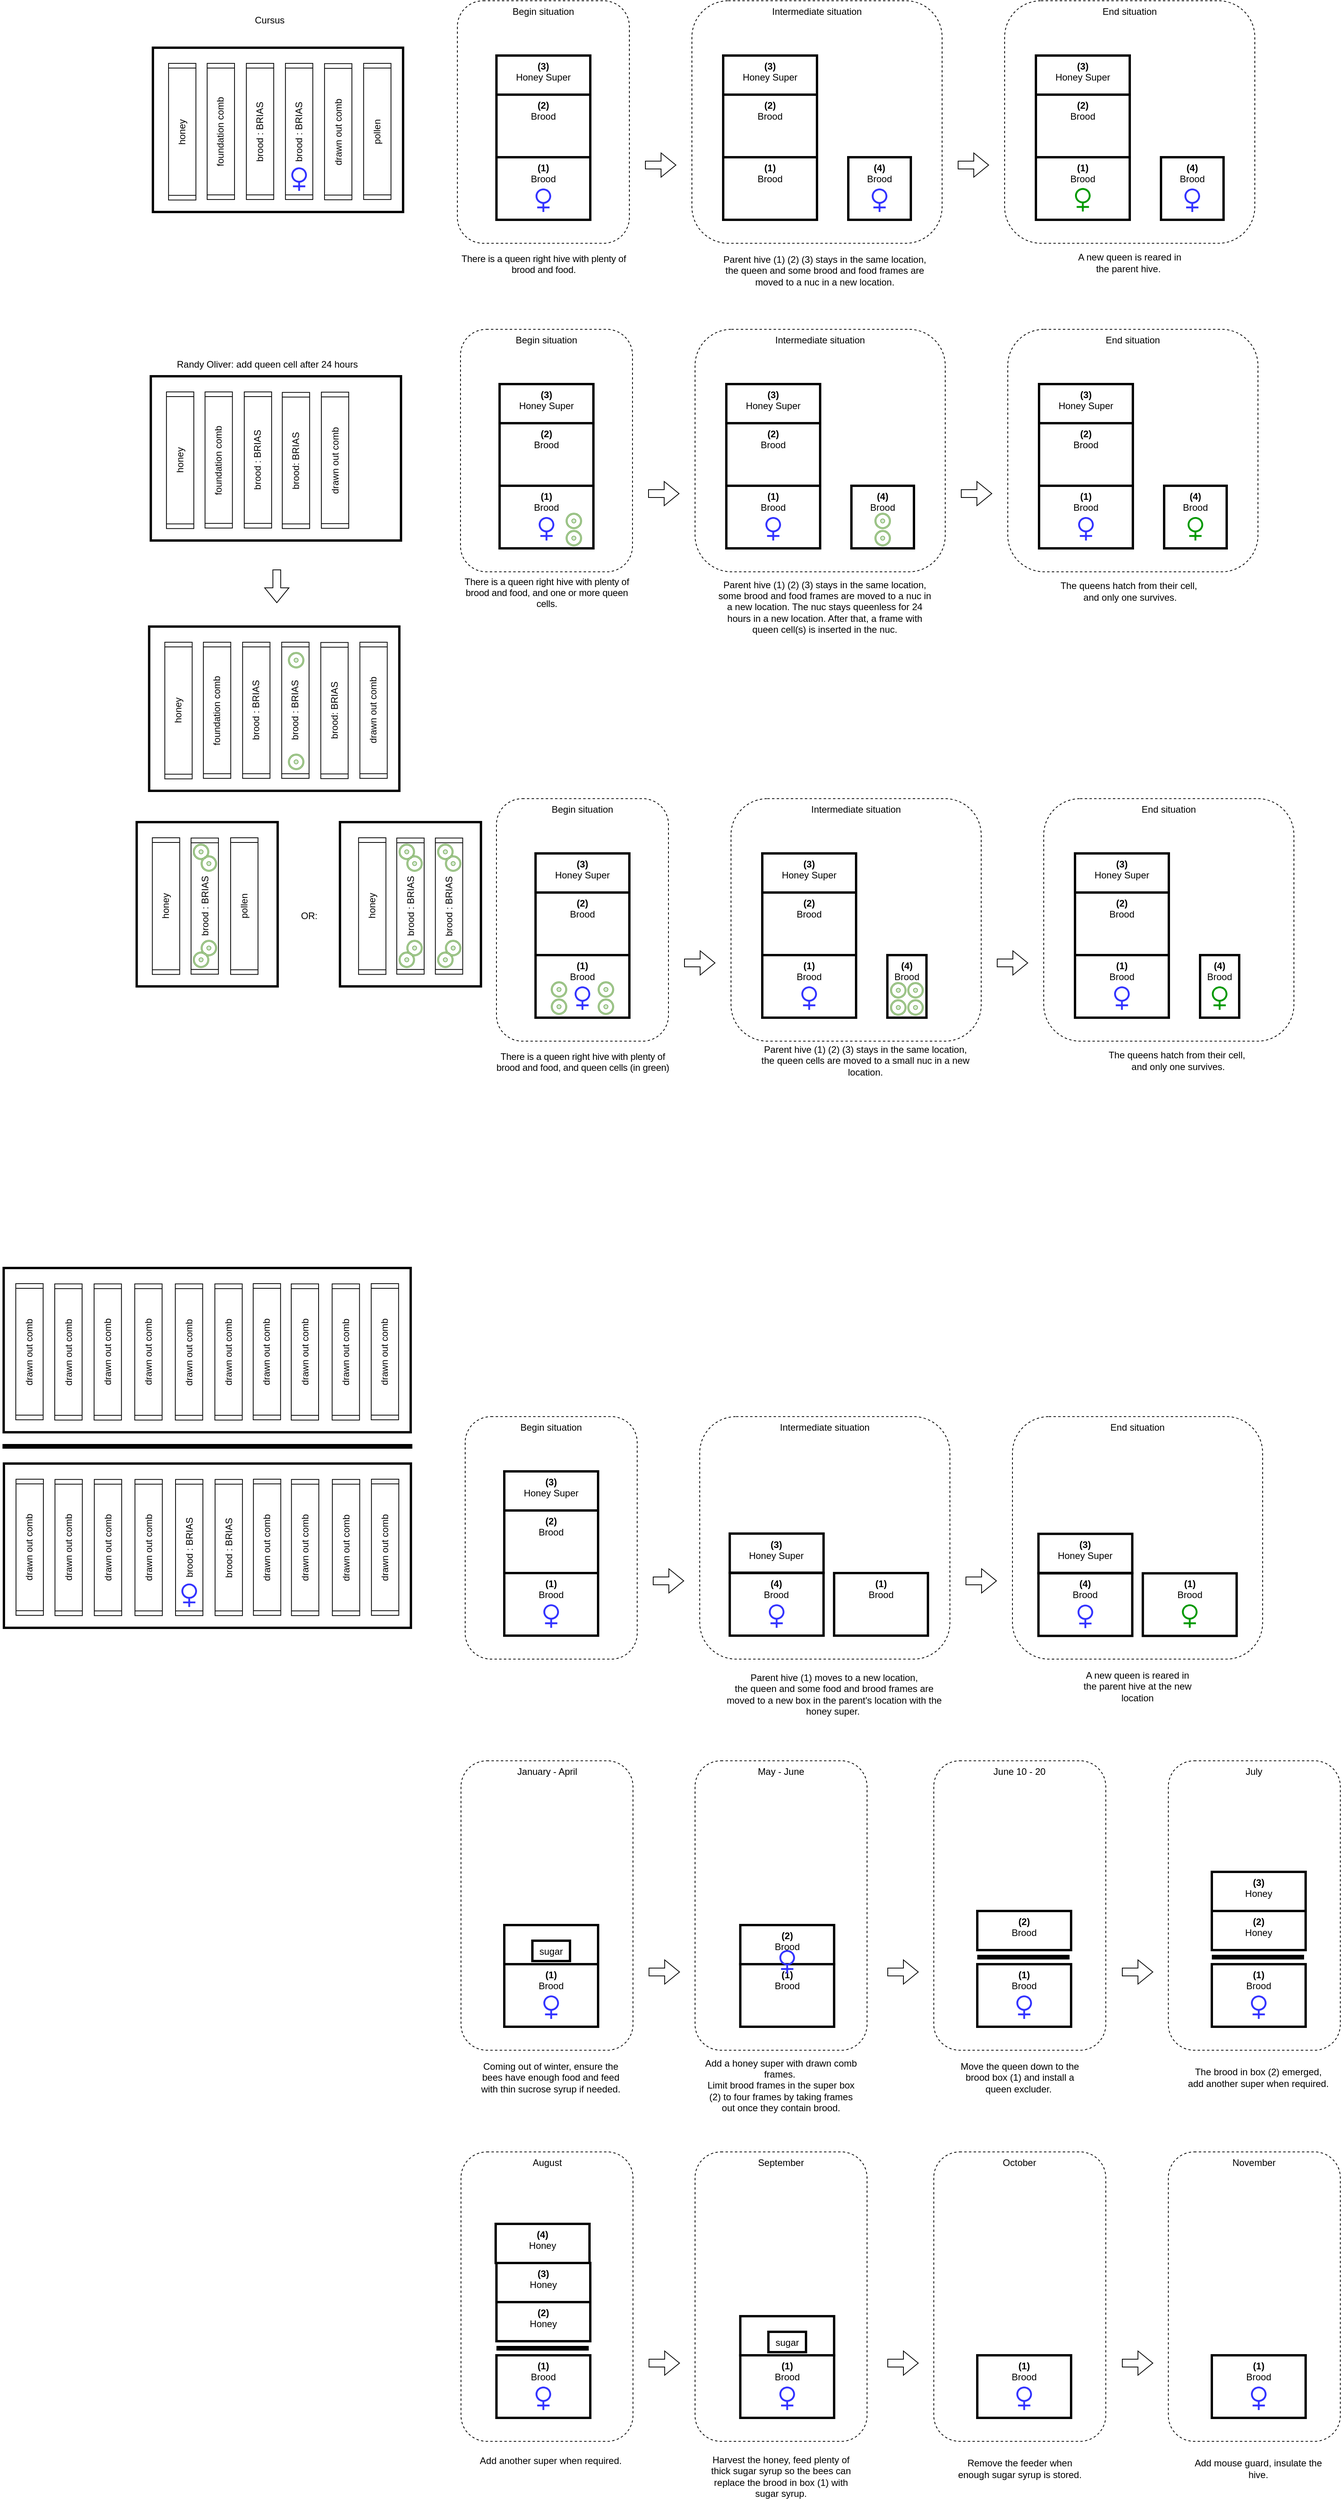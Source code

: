 <mxfile version="26.0.11">
  <diagram name="Page-1" id="qWE6s-IcHEfQxez9r86c">
    <mxGraphModel dx="1649" dy="1630" grid="1" gridSize="10" guides="1" tooltips="1" connect="1" arrows="1" fold="1" page="1" pageScale="1" pageWidth="850" pageHeight="1100" math="0" shadow="0">
      <root>
        <mxCell id="0" />
        <mxCell id="1" parent="0" />
        <mxCell id="Ux2qAAe1gOKTnrGUfpTu-42" value="Intermediate situation" style="rounded=1;whiteSpace=wrap;html=1;verticalAlign=top;fillStyle=auto;gradientColor=none;dashed=1;" parent="1" vertex="1">
          <mxGeometry x="770" y="-10" width="320" height="310" as="geometry" />
        </mxCell>
        <mxCell id="Ux2qAAe1gOKTnrGUfpTu-41" value="Begin situation" style="rounded=1;whiteSpace=wrap;html=1;verticalAlign=top;fillStyle=auto;gradientColor=none;dashed=1;" parent="1" vertex="1">
          <mxGeometry x="470" y="-10" width="220" height="310" as="geometry" />
        </mxCell>
        <mxCell id="IyKs0MpaTiuhfgl_7AT9-2" value="" style="rounded=0;whiteSpace=wrap;html=1;strokeWidth=3;" parent="1" vertex="1">
          <mxGeometry x="80.58" y="50" width="320" height="210" as="geometry" />
        </mxCell>
        <mxCell id="IyKs0MpaTiuhfgl_7AT9-3" value="honey" style="shape=process;whiteSpace=wrap;html=1;backgroundOutline=1;rotation=-90;textDirection=ltr;direction=west;size=0.033;" parent="1" vertex="1">
          <mxGeometry x="30.74" y="139.86" width="174.7" height="35" as="geometry" />
        </mxCell>
        <mxCell id="IyKs0MpaTiuhfgl_7AT9-9" value="&lt;b&gt;(1)&lt;/b&gt;&lt;div&gt;Brood&lt;/div&gt;" style="rounded=0;whiteSpace=wrap;html=1;strokeWidth=3;horizontal=1;verticalAlign=top;" parent="1" vertex="1">
          <mxGeometry x="520" y="190" width="120" height="80" as="geometry" />
        </mxCell>
        <mxCell id="IyKs0MpaTiuhfgl_7AT9-10" value="" style="shape=mxgraph.signs.nature.venus;html=1;pointerEvents=1;fillColor=#3333FF;strokeColor=none;verticalLabelPosition=bottom;verticalAlign=top;align=center;sketch=0;" parent="1" vertex="1">
          <mxGeometry x="570" y="230" width="20" height="30" as="geometry" />
        </mxCell>
        <mxCell id="IyKs0MpaTiuhfgl_7AT9-11" value="&lt;b&gt;(2)&lt;/b&gt;&lt;div&gt;Brood&lt;/div&gt;" style="rounded=0;whiteSpace=wrap;html=1;strokeWidth=3;verticalAlign=top;" parent="1" vertex="1">
          <mxGeometry x="520" y="110" width="120" height="80" as="geometry" />
        </mxCell>
        <mxCell id="Ux2qAAe1gOKTnrGUfpTu-1" value="&lt;b&gt;(4)&lt;/b&gt;&lt;div&gt;Brood&lt;/div&gt;" style="rounded=0;whiteSpace=wrap;html=1;strokeWidth=3;horizontal=1;verticalAlign=top;" parent="1" vertex="1">
          <mxGeometry x="970" y="190" width="80" height="80" as="geometry" />
        </mxCell>
        <mxCell id="Ux2qAAe1gOKTnrGUfpTu-2" value="" style="shape=mxgraph.signs.nature.venus;html=1;pointerEvents=1;fillColor=#3333FF;strokeColor=none;verticalLabelPosition=bottom;verticalAlign=top;align=center;sketch=0;" parent="1" vertex="1">
          <mxGeometry x="1000" y="230" width="20" height="30" as="geometry" />
        </mxCell>
        <mxCell id="Ux2qAAe1gOKTnrGUfpTu-7" value="" style="shape=flexArrow;endArrow=classic;html=1;rounded=0;" parent="1" edge="1">
          <mxGeometry width="50" height="50" relative="1" as="geometry">
            <mxPoint x="710" y="200" as="sourcePoint" />
            <mxPoint x="750" y="200" as="targetPoint" />
          </mxGeometry>
        </mxCell>
        <mxCell id="Ux2qAAe1gOKTnrGUfpTu-9" value="&lt;span style=&quot;&quot;&gt;Parent hive (1) (2) (3) stays in the same location, the queen and some brood and food frames are moved to a nuc in a new location.&lt;/span&gt;" style="text;html=1;align=center;verticalAlign=middle;whiteSpace=wrap;rounded=0;" parent="1" vertex="1">
          <mxGeometry x="801.25" y="320" width="277.5" height="30" as="geometry" />
        </mxCell>
        <mxCell id="Ux2qAAe1gOKTnrGUfpTu-20" value="&lt;b&gt;(3)&lt;/b&gt;&lt;div&gt;Honey Super&lt;/div&gt;" style="rounded=0;whiteSpace=wrap;html=1;strokeWidth=3;verticalAlign=top;" parent="1" vertex="1">
          <mxGeometry x="520" y="60" width="120" height="50" as="geometry" />
        </mxCell>
        <mxCell id="Ux2qAAe1gOKTnrGUfpTu-23" value="&lt;b&gt;(1)&lt;/b&gt;&lt;div&gt;Brood&lt;/div&gt;" style="rounded=0;whiteSpace=wrap;html=1;strokeWidth=3;horizontal=1;verticalAlign=top;" parent="1" vertex="1">
          <mxGeometry x="810" y="190" width="120" height="80" as="geometry" />
        </mxCell>
        <mxCell id="Ux2qAAe1gOKTnrGUfpTu-25" value="&lt;b&gt;(2)&lt;/b&gt;&lt;div&gt;Brood&lt;/div&gt;" style="rounded=0;whiteSpace=wrap;html=1;strokeWidth=3;verticalAlign=top;" parent="1" vertex="1">
          <mxGeometry x="810" y="110" width="120" height="80" as="geometry" />
        </mxCell>
        <mxCell id="Ux2qAAe1gOKTnrGUfpTu-26" value="&lt;b&gt;(3)&lt;/b&gt;&lt;div&gt;Honey Super&lt;/div&gt;" style="rounded=0;whiteSpace=wrap;html=1;strokeWidth=3;verticalAlign=top;" parent="1" vertex="1">
          <mxGeometry x="810" y="60" width="120" height="50" as="geometry" />
        </mxCell>
        <mxCell id="Ux2qAAe1gOKTnrGUfpTu-43" value="End situation" style="rounded=1;whiteSpace=wrap;html=1;verticalAlign=top;fillStyle=auto;gradientColor=none;dashed=1;" parent="1" vertex="1">
          <mxGeometry x="1170" y="-10" width="320" height="310" as="geometry" />
        </mxCell>
        <mxCell id="Ux2qAAe1gOKTnrGUfpTu-44" value="&lt;b&gt;(4)&lt;/b&gt;&lt;div&gt;Brood&lt;/div&gt;" style="rounded=0;whiteSpace=wrap;html=1;strokeWidth=3;horizontal=1;verticalAlign=top;" parent="1" vertex="1">
          <mxGeometry x="1370" y="190" width="80" height="80" as="geometry" />
        </mxCell>
        <mxCell id="Ux2qAAe1gOKTnrGUfpTu-45" value="" style="shape=mxgraph.signs.nature.venus;html=1;pointerEvents=1;fillColor=#3333FF;strokeColor=none;verticalLabelPosition=bottom;verticalAlign=top;align=center;sketch=0;" parent="1" vertex="1">
          <mxGeometry x="1400" y="230" width="20" height="30" as="geometry" />
        </mxCell>
        <mxCell id="Ux2qAAe1gOKTnrGUfpTu-46" value="&lt;span style=&quot;&quot;&gt;A new queen is reared in the parent hive.&amp;nbsp;&lt;/span&gt;" style="text;html=1;align=center;verticalAlign=middle;whiteSpace=wrap;rounded=0;" parent="1" vertex="1">
          <mxGeometry x="1255" y="310" width="150" height="30" as="geometry" />
        </mxCell>
        <mxCell id="Ux2qAAe1gOKTnrGUfpTu-47" value="&lt;b&gt;(1)&lt;/b&gt;&lt;div&gt;Brood&lt;/div&gt;" style="rounded=0;whiteSpace=wrap;html=1;strokeWidth=3;horizontal=1;verticalAlign=top;" parent="1" vertex="1">
          <mxGeometry x="1210" y="190" width="120" height="80" as="geometry" />
        </mxCell>
        <mxCell id="Ux2qAAe1gOKTnrGUfpTu-48" value="&lt;b&gt;(2)&lt;/b&gt;&lt;div&gt;Brood&lt;/div&gt;" style="rounded=0;whiteSpace=wrap;html=1;strokeWidth=3;verticalAlign=top;" parent="1" vertex="1">
          <mxGeometry x="1210" y="110" width="120" height="80" as="geometry" />
        </mxCell>
        <mxCell id="Ux2qAAe1gOKTnrGUfpTu-49" value="&lt;b&gt;(3)&lt;/b&gt;&lt;div&gt;Honey Super&lt;/div&gt;" style="rounded=0;whiteSpace=wrap;html=1;strokeWidth=3;verticalAlign=top;" parent="1" vertex="1">
          <mxGeometry x="1210" y="60" width="120" height="50" as="geometry" />
        </mxCell>
        <mxCell id="Ux2qAAe1gOKTnrGUfpTu-50" value="" style="shape=flexArrow;endArrow=classic;html=1;rounded=0;" parent="1" edge="1">
          <mxGeometry width="50" height="50" relative="1" as="geometry">
            <mxPoint x="1110" y="200" as="sourcePoint" />
            <mxPoint x="1150" y="200" as="targetPoint" />
          </mxGeometry>
        </mxCell>
        <mxCell id="Ux2qAAe1gOKTnrGUfpTu-51" value="" style="shape=mxgraph.signs.nature.venus;html=1;pointerEvents=1;fillColor=#009900;strokeColor=none;verticalLabelPosition=bottom;verticalAlign=top;align=center;sketch=0;" parent="1" vertex="1">
          <mxGeometry x="1260" y="229.38" width="20" height="30" as="geometry" />
        </mxCell>
        <mxCell id="Ux2qAAe1gOKTnrGUfpTu-57" value="foundation comb" style="shape=process;whiteSpace=wrap;html=1;backgroundOutline=1;rotation=-90;textDirection=ltr;direction=west;size=0.033;" parent="1" vertex="1">
          <mxGeometry x="80.42" y="139.54" width="174.06" height="35" as="geometry" />
        </mxCell>
        <mxCell id="Ux2qAAe1gOKTnrGUfpTu-58" value="brood : BRIAS" style="shape=process;whiteSpace=wrap;html=1;backgroundOutline=1;rotation=-90;textDirection=ltr;direction=west;size=0.033;" parent="1" vertex="1">
          <mxGeometry x="130.58" y="139.54" width="174.06" height="35" as="geometry" />
        </mxCell>
        <mxCell id="Ux2qAAe1gOKTnrGUfpTu-59" value="brood : BRIAS" style="shape=process;whiteSpace=wrap;html=1;backgroundOutline=1;rotation=-90;textDirection=ltr;direction=west;size=0.033;" parent="1" vertex="1">
          <mxGeometry x="180.58" y="139.54" width="174.06" height="35" as="geometry" />
        </mxCell>
        <mxCell id="Ux2qAAe1gOKTnrGUfpTu-60" value="drawn out comb" style="shape=process;whiteSpace=wrap;html=1;backgroundOutline=1;rotation=-90;textDirection=ltr;direction=west;size=0.033;" parent="1" vertex="1">
          <mxGeometry x="230.58" y="139.86" width="174.06" height="35" as="geometry" />
        </mxCell>
        <mxCell id="Ux2qAAe1gOKTnrGUfpTu-61" value="pollen" style="shape=process;whiteSpace=wrap;html=1;backgroundOutline=1;rotation=-90;textDirection=ltr;direction=west;size=0.033;" parent="1" vertex="1">
          <mxGeometry x="280.58" y="139.54" width="174.06" height="35" as="geometry" />
        </mxCell>
        <mxCell id="Ux2qAAe1gOKTnrGUfpTu-53" value="" style="shape=mxgraph.signs.nature.venus;html=1;pointerEvents=1;fillColor=#3333FF;strokeColor=none;verticalLabelPosition=bottom;verticalAlign=top;align=center;labelBackgroundColor=none;labelBorderColor=none;textShadow=0;gradientColor=none;shadow=0;" parent="1" vertex="1">
          <mxGeometry x="257.61" y="203" width="20" height="30" as="geometry" />
        </mxCell>
        <mxCell id="Ux2qAAe1gOKTnrGUfpTu-62" value="Intermediate situation" style="rounded=1;whiteSpace=wrap;html=1;verticalAlign=top;fillStyle=auto;gradientColor=none;dashed=1;" parent="1" vertex="1">
          <mxGeometry x="820" y="1010" width="320" height="310" as="geometry" />
        </mxCell>
        <mxCell id="Ux2qAAe1gOKTnrGUfpTu-63" value="Begin situation" style="rounded=1;whiteSpace=wrap;html=1;verticalAlign=top;fillStyle=auto;gradientColor=none;dashed=1;" parent="1" vertex="1">
          <mxGeometry x="520" y="1010" width="220" height="310" as="geometry" />
        </mxCell>
        <mxCell id="Ux2qAAe1gOKTnrGUfpTu-64" value="&lt;b&gt;(1)&lt;/b&gt;&lt;div&gt;Brood&lt;/div&gt;" style="rounded=0;whiteSpace=wrap;html=1;strokeWidth=3;horizontal=1;verticalAlign=top;" parent="1" vertex="1">
          <mxGeometry x="570" y="1210" width="120" height="80" as="geometry" />
        </mxCell>
        <mxCell id="Ux2qAAe1gOKTnrGUfpTu-65" value="" style="shape=mxgraph.signs.nature.venus;html=1;pointerEvents=1;fillColor=#3333FF;strokeColor=none;verticalLabelPosition=bottom;verticalAlign=top;align=center;sketch=0;" parent="1" vertex="1">
          <mxGeometry x="620" y="1250" width="20" height="30" as="geometry" />
        </mxCell>
        <mxCell id="Ux2qAAe1gOKTnrGUfpTu-66" value="&lt;b&gt;(2)&lt;/b&gt;&lt;div&gt;Brood&lt;/div&gt;" style="rounded=0;whiteSpace=wrap;html=1;strokeWidth=3;verticalAlign=top;" parent="1" vertex="1">
          <mxGeometry x="570" y="1130" width="120" height="80" as="geometry" />
        </mxCell>
        <mxCell id="Ux2qAAe1gOKTnrGUfpTu-67" value="&lt;b&gt;(4)&lt;/b&gt;&lt;div&gt;Brood&lt;/div&gt;" style="rounded=0;whiteSpace=wrap;html=1;strokeWidth=3;horizontal=1;verticalAlign=top;" parent="1" vertex="1">
          <mxGeometry x="1020" y="1210" width="50" height="80" as="geometry" />
        </mxCell>
        <mxCell id="Ux2qAAe1gOKTnrGUfpTu-69" value="" style="shape=flexArrow;endArrow=classic;html=1;rounded=0;" parent="1" edge="1">
          <mxGeometry width="50" height="50" relative="1" as="geometry">
            <mxPoint x="760" y="1220" as="sourcePoint" />
            <mxPoint x="800" y="1220" as="targetPoint" />
          </mxGeometry>
        </mxCell>
        <mxCell id="Ux2qAAe1gOKTnrGUfpTu-70" value="&lt;span style=&quot;&quot;&gt;Parent hive (1) (2) (3) stays in the same location, the queen cells are moved to a small nuc in a new location.&lt;/span&gt;" style="text;html=1;align=center;verticalAlign=middle;whiteSpace=wrap;rounded=0;" parent="1" vertex="1">
          <mxGeometry x="852.5" y="1330" width="277.5" height="30" as="geometry" />
        </mxCell>
        <mxCell id="Ux2qAAe1gOKTnrGUfpTu-71" value="&lt;b&gt;(3)&lt;/b&gt;&lt;div&gt;Honey Super&lt;/div&gt;" style="rounded=0;whiteSpace=wrap;html=1;strokeWidth=3;verticalAlign=top;" parent="1" vertex="1">
          <mxGeometry x="570" y="1080" width="120" height="50" as="geometry" />
        </mxCell>
        <mxCell id="Ux2qAAe1gOKTnrGUfpTu-72" value="&lt;b&gt;(1)&lt;/b&gt;&lt;div&gt;Brood&lt;/div&gt;" style="rounded=0;whiteSpace=wrap;html=1;strokeWidth=3;horizontal=1;verticalAlign=top;" parent="1" vertex="1">
          <mxGeometry x="860" y="1210" width="120" height="80" as="geometry" />
        </mxCell>
        <mxCell id="Ux2qAAe1gOKTnrGUfpTu-73" value="&lt;b&gt;(2)&lt;/b&gt;&lt;div&gt;Brood&lt;/div&gt;" style="rounded=0;whiteSpace=wrap;html=1;strokeWidth=3;verticalAlign=top;" parent="1" vertex="1">
          <mxGeometry x="860" y="1130" width="120" height="80" as="geometry" />
        </mxCell>
        <mxCell id="Ux2qAAe1gOKTnrGUfpTu-74" value="&lt;b&gt;(3)&lt;/b&gt;&lt;div&gt;Honey Super&lt;/div&gt;" style="rounded=0;whiteSpace=wrap;html=1;strokeWidth=3;verticalAlign=top;" parent="1" vertex="1">
          <mxGeometry x="860" y="1080" width="120" height="50" as="geometry" />
        </mxCell>
        <mxCell id="Ux2qAAe1gOKTnrGUfpTu-68" value="" style="shape=mxgraph.signs.nature.venus;html=1;pointerEvents=1;fillColor=#3333FF;strokeColor=none;verticalLabelPosition=bottom;verticalAlign=top;align=center;sketch=0;" parent="1" vertex="1">
          <mxGeometry x="910" y="1250" width="20" height="30" as="geometry" />
        </mxCell>
        <mxCell id="Ux2qAAe1gOKTnrGUfpTu-80" value="" style="shape=mxgraph.signs.nature.sun_1;html=1;pointerEvents=1;fillColor=#d5e8d4;strokeColor=#82b366;verticalLabelPosition=bottom;verticalAlign=top;align=center;sketch=0;strokeWidth=1;" parent="1" vertex="1">
          <mxGeometry x="1024" y="1245" width="20" height="20" as="geometry" />
        </mxCell>
        <mxCell id="Ux2qAAe1gOKTnrGUfpTu-81" value="" style="shape=mxgraph.signs.nature.sun_1;html=1;pointerEvents=1;fillColor=#d5e8d4;strokeColor=#82b366;verticalLabelPosition=bottom;verticalAlign=top;align=center;sketch=0;" parent="1" vertex="1">
          <mxGeometry x="1046" y="1245" width="20" height="20" as="geometry" />
        </mxCell>
        <mxCell id="Ux2qAAe1gOKTnrGUfpTu-82" value="" style="shape=mxgraph.signs.nature.sun_1;html=1;pointerEvents=1;fillColor=#d5e8d4;strokeColor=#82b366;verticalLabelPosition=bottom;verticalAlign=top;align=center;sketch=0;direction=west;" parent="1" vertex="1">
          <mxGeometry x="1024" y="1267" width="20" height="20" as="geometry" />
        </mxCell>
        <mxCell id="Ux2qAAe1gOKTnrGUfpTu-83" value="" style="shape=mxgraph.signs.nature.sun_1;html=1;pointerEvents=1;fillColor=#d5e8d4;strokeColor=#82b366;verticalLabelPosition=bottom;verticalAlign=top;align=center;sketch=0;" parent="1" vertex="1">
          <mxGeometry x="1046" y="1267" width="20" height="20" as="geometry" />
        </mxCell>
        <mxCell id="Ux2qAAe1gOKTnrGUfpTu-84" value="" style="shape=mxgraph.signs.nature.sun_1;html=1;pointerEvents=1;fillColor=#d5e8d4;strokeColor=#82b366;verticalLabelPosition=bottom;verticalAlign=top;align=center;sketch=0;" parent="1" vertex="1">
          <mxGeometry x="650" y="1244" width="20" height="20" as="geometry" />
        </mxCell>
        <mxCell id="Ux2qAAe1gOKTnrGUfpTu-85" value="" style="shape=mxgraph.signs.nature.sun_1;html=1;pointerEvents=1;fillColor=#d5e8d4;strokeColor=#82b366;verticalLabelPosition=bottom;verticalAlign=top;align=center;sketch=0;" parent="1" vertex="1">
          <mxGeometry x="590" y="1244" width="20" height="20" as="geometry" />
        </mxCell>
        <mxCell id="Ux2qAAe1gOKTnrGUfpTu-86" value="" style="shape=mxgraph.signs.nature.sun_1;html=1;pointerEvents=1;fillColor=#d5e8d4;strokeColor=#82b366;verticalLabelPosition=bottom;verticalAlign=top;align=center;sketch=0;direction=west;" parent="1" vertex="1">
          <mxGeometry x="650" y="1266" width="20" height="20" as="geometry" />
        </mxCell>
        <mxCell id="Ux2qAAe1gOKTnrGUfpTu-87" value="" style="shape=mxgraph.signs.nature.sun_1;html=1;pointerEvents=1;fillColor=#d5e8d4;strokeColor=#82b366;verticalLabelPosition=bottom;verticalAlign=top;align=center;sketch=0;" parent="1" vertex="1">
          <mxGeometry x="590" y="1266" width="20" height="20" as="geometry" />
        </mxCell>
        <mxCell id="Ux2qAAe1gOKTnrGUfpTu-88" value="End situation" style="rounded=1;whiteSpace=wrap;html=1;verticalAlign=top;fillStyle=auto;gradientColor=none;dashed=1;" parent="1" vertex="1">
          <mxGeometry x="1220" y="1010" width="320" height="310" as="geometry" />
        </mxCell>
        <mxCell id="Ux2qAAe1gOKTnrGUfpTu-89" value="&lt;b&gt;(4)&lt;/b&gt;&lt;div&gt;Brood&lt;/div&gt;" style="rounded=0;whiteSpace=wrap;html=1;strokeWidth=3;horizontal=1;verticalAlign=top;" parent="1" vertex="1">
          <mxGeometry x="1420" y="1210" width="50" height="80" as="geometry" />
        </mxCell>
        <mxCell id="Ux2qAAe1gOKTnrGUfpTu-90" value="" style="shape=flexArrow;endArrow=classic;html=1;rounded=0;" parent="1" edge="1">
          <mxGeometry width="50" height="50" relative="1" as="geometry">
            <mxPoint x="1160" y="1220" as="sourcePoint" />
            <mxPoint x="1200" y="1220" as="targetPoint" />
          </mxGeometry>
        </mxCell>
        <mxCell id="Ux2qAAe1gOKTnrGUfpTu-91" value="&lt;span style=&quot;&quot;&gt;The queens hatch from their cell,&amp;nbsp;&lt;/span&gt;&lt;div&gt;&lt;span style=&quot;&quot;&gt;and only one survives.&lt;/span&gt;&lt;/div&gt;" style="text;html=1;align=center;verticalAlign=middle;whiteSpace=wrap;rounded=0;" parent="1" vertex="1">
          <mxGeometry x="1252.5" y="1330" width="277.5" height="30" as="geometry" />
        </mxCell>
        <mxCell id="Ux2qAAe1gOKTnrGUfpTu-92" value="&lt;b&gt;(1)&lt;/b&gt;&lt;div&gt;Brood&lt;/div&gt;" style="rounded=0;whiteSpace=wrap;html=1;strokeWidth=3;horizontal=1;verticalAlign=top;" parent="1" vertex="1">
          <mxGeometry x="1260" y="1210" width="120" height="80" as="geometry" />
        </mxCell>
        <mxCell id="Ux2qAAe1gOKTnrGUfpTu-93" value="&lt;b&gt;(2)&lt;/b&gt;&lt;div&gt;Brood&lt;/div&gt;" style="rounded=0;whiteSpace=wrap;html=1;strokeWidth=3;verticalAlign=top;" parent="1" vertex="1">
          <mxGeometry x="1260" y="1130" width="120" height="80" as="geometry" />
        </mxCell>
        <mxCell id="Ux2qAAe1gOKTnrGUfpTu-94" value="&lt;b&gt;(3)&lt;/b&gt;&lt;div&gt;Honey Super&lt;/div&gt;" style="rounded=0;whiteSpace=wrap;html=1;strokeWidth=3;verticalAlign=top;" parent="1" vertex="1">
          <mxGeometry x="1260" y="1080" width="120" height="50" as="geometry" />
        </mxCell>
        <mxCell id="Ux2qAAe1gOKTnrGUfpTu-95" value="" style="shape=mxgraph.signs.nature.venus;html=1;pointerEvents=1;fillColor=#3333FF;strokeColor=none;verticalLabelPosition=bottom;verticalAlign=top;align=center;sketch=0;" parent="1" vertex="1">
          <mxGeometry x="1310" y="1250" width="20" height="30" as="geometry" />
        </mxCell>
        <mxCell id="Ux2qAAe1gOKTnrGUfpTu-100" value="" style="shape=mxgraph.signs.nature.venus;html=1;pointerEvents=1;fillColor=#009900;strokeColor=none;verticalLabelPosition=bottom;verticalAlign=top;align=center;sketch=0;" parent="1" vertex="1">
          <mxGeometry x="1435" y="1250" width="20" height="30" as="geometry" />
        </mxCell>
        <mxCell id="Ux2qAAe1gOKTnrGUfpTu-102" value="&lt;div style=&quot;box-sizing: border-box; margin: 0px; padding: 0px; direction: ltr;&quot; class=&quot;paragraph data-line-571&quot;&gt;&lt;p style=&quot;box-sizing: border-box; margin: 0px 0px 1.25rem; padding: 0px; direction: ltr; text-rendering: optimizelegibility; letter-spacing: -0.01em;&quot;&gt;&lt;font face=&quot;Helvetica&quot;&gt;There is a queen right hive with plenty of brood and food.&lt;/font&gt;&lt;/p&gt;&lt;div style=&quot;font-size: 14px; font-family: -apple-system, &amp;quot;system-ui&amp;quot;, &amp;quot;Segoe WPC&amp;quot;, &amp;quot;Segoe UI&amp;quot;, HelveticaNeue-Light, Ubuntu, &amp;quot;Droid Sans&amp;quot;, sans-serif;&quot;&gt;&lt;br&gt;&lt;/div&gt;&lt;/div&gt;&lt;div style=&quot;box-sizing: border-box; margin: 0px; padding: 0px; direction: ltr; font-family: -apple-system, &amp;quot;system-ui&amp;quot;, &amp;quot;Segoe WPC&amp;quot;, &amp;quot;Segoe UI&amp;quot;, HelveticaNeue-Light, Ubuntu, &amp;quot;Droid Sans&amp;quot;, sans-serif; font-size: 14px; text-align: start;&quot; class=&quot;paragraph data-line-574&quot;&gt;&lt;/div&gt;" style="text;html=1;align=center;verticalAlign=middle;whiteSpace=wrap;rounded=0;" parent="1" vertex="1">
          <mxGeometry x="460.63" y="330" width="238.75" height="30" as="geometry" />
        </mxCell>
        <mxCell id="Ux2qAAe1gOKTnrGUfpTu-103" value="&lt;div style=&quot;box-sizing: border-box; margin: 0px; padding: 0px; direction: ltr;&quot; class=&quot;paragraph data-line-571&quot;&gt;&lt;p style=&quot;box-sizing: border-box; margin: 0px 0px 1.25rem; padding: 0px; direction: ltr; text-rendering: optimizelegibility; letter-spacing: -0.01em;&quot;&gt;&lt;font face=&quot;Helvetica&quot;&gt;There is a queen right hive with plenty of brood and food, and queen cells (in green)&lt;/font&gt;&lt;/p&gt;&lt;div style=&quot;font-size: 14px; font-family: -apple-system, &amp;quot;system-ui&amp;quot;, &amp;quot;Segoe WPC&amp;quot;, &amp;quot;Segoe UI&amp;quot;, HelveticaNeue-Light, Ubuntu, &amp;quot;Droid Sans&amp;quot;, sans-serif;&quot;&gt;&lt;br&gt;&lt;/div&gt;&lt;/div&gt;&lt;div style=&quot;box-sizing: border-box; margin: 0px; padding: 0px; direction: ltr; font-family: -apple-system, &amp;quot;system-ui&amp;quot;, &amp;quot;Segoe WPC&amp;quot;, &amp;quot;Segoe UI&amp;quot;, HelveticaNeue-Light, Ubuntu, &amp;quot;Droid Sans&amp;quot;, sans-serif; font-size: 14px; text-align: start;&quot; class=&quot;paragraph data-line-574&quot;&gt;&lt;/div&gt;" style="text;html=1;align=center;verticalAlign=middle;whiteSpace=wrap;rounded=0;" parent="1" vertex="1">
          <mxGeometry x="510.62" y="1350" width="238.75" height="30" as="geometry" />
        </mxCell>
        <mxCell id="Ux2qAAe1gOKTnrGUfpTu-105" value="" style="rounded=0;whiteSpace=wrap;html=1;strokeWidth=3;" parent="1" vertex="1">
          <mxGeometry x="59.84" y="1040" width="180.32" height="210" as="geometry" />
        </mxCell>
        <mxCell id="Ux2qAAe1gOKTnrGUfpTu-106" value="honey" style="shape=process;whiteSpace=wrap;html=1;backgroundOutline=1;rotation=-90;textDirection=ltr;direction=west;size=0.033;" parent="1" vertex="1">
          <mxGeometry x="10" y="1129.86" width="174.7" height="35" as="geometry" />
        </mxCell>
        <mxCell id="Ux2qAAe1gOKTnrGUfpTu-108" value="brood : BRIAS" style="shape=process;whiteSpace=wrap;html=1;backgroundOutline=1;rotation=-90;textDirection=ltr;direction=west;size=0.033;" parent="1" vertex="1">
          <mxGeometry x="59.84" y="1129.86" width="174.06" height="35" as="geometry" />
        </mxCell>
        <mxCell id="Ux2qAAe1gOKTnrGUfpTu-113" value="pollen" style="shape=process;whiteSpace=wrap;html=1;backgroundOutline=1;rotation=-90;textDirection=ltr;direction=west;size=0.033;" parent="1" vertex="1">
          <mxGeometry x="110.16" y="1129.86" width="174.7" height="35" as="geometry" />
        </mxCell>
        <mxCell id="Ux2qAAe1gOKTnrGUfpTu-114" value="" style="shape=mxgraph.signs.nature.sun_1;html=1;pointerEvents=1;fillColor=#d5e8d4;strokeColor=#82b366;verticalLabelPosition=bottom;verticalAlign=top;align=center;sketch=0;" parent="1" vertex="1">
          <mxGeometry x="132.16" y="1206" width="20" height="20" as="geometry" />
        </mxCell>
        <mxCell id="Ux2qAAe1gOKTnrGUfpTu-115" value="" style="shape=mxgraph.signs.nature.sun_1;html=1;pointerEvents=1;fillColor=#d5e8d4;strokeColor=#82b366;verticalLabelPosition=bottom;verticalAlign=top;align=center;sketch=0;" parent="1" vertex="1">
          <mxGeometry x="132.16" y="1068" width="20" height="20" as="geometry" />
        </mxCell>
        <mxCell id="Ux2qAAe1gOKTnrGUfpTu-116" value="" style="shape=mxgraph.signs.nature.sun_1;html=1;pointerEvents=1;fillColor=#d5e8d4;strokeColor=#82b366;verticalLabelPosition=bottom;verticalAlign=top;align=center;sketch=0;" parent="1" vertex="1">
          <mxGeometry x="142.16" y="1083" width="20" height="20" as="geometry" />
        </mxCell>
        <mxCell id="Ux2qAAe1gOKTnrGUfpTu-117" value="" style="shape=mxgraph.signs.nature.sun_1;html=1;pointerEvents=1;fillColor=#d5e8d4;strokeColor=#82b366;verticalLabelPosition=bottom;verticalAlign=top;align=center;sketch=0;" parent="1" vertex="1">
          <mxGeometry x="142.16" y="1191" width="20" height="20" as="geometry" />
        </mxCell>
        <mxCell id="Ux2qAAe1gOKTnrGUfpTu-118" value="" style="rounded=0;whiteSpace=wrap;html=1;strokeWidth=3;" parent="1" vertex="1">
          <mxGeometry x="77.89" y="470" width="320" height="210" as="geometry" />
        </mxCell>
        <mxCell id="Ux2qAAe1gOKTnrGUfpTu-119" value="honey" style="shape=process;whiteSpace=wrap;html=1;backgroundOutline=1;rotation=-90;textDirection=ltr;direction=west;size=0.033;" parent="1" vertex="1">
          <mxGeometry x="28.05" y="559.86" width="174.7" height="35" as="geometry" />
        </mxCell>
        <mxCell id="Ux2qAAe1gOKTnrGUfpTu-120" value="foundation comb" style="shape=process;whiteSpace=wrap;html=1;backgroundOutline=1;rotation=-90;textDirection=ltr;direction=west;size=0.033;" parent="1" vertex="1">
          <mxGeometry x="77.73" y="559.54" width="174.06" height="35" as="geometry" />
        </mxCell>
        <mxCell id="Ux2qAAe1gOKTnrGUfpTu-121" value="brood : BRIAS" style="shape=process;whiteSpace=wrap;html=1;backgroundOutline=1;rotation=-90;textDirection=ltr;direction=west;size=0.033;" parent="1" vertex="1">
          <mxGeometry x="127.89" y="559.54" width="174.06" height="35" as="geometry" />
        </mxCell>
        <mxCell id="Ux2qAAe1gOKTnrGUfpTu-123" value="brood: BRIAS" style="shape=process;whiteSpace=wrap;html=1;backgroundOutline=1;rotation=-90;textDirection=ltr;direction=west;size=0.033;" parent="1" vertex="1">
          <mxGeometry x="176.52" y="560.18" width="174.06" height="35" as="geometry" />
        </mxCell>
        <mxCell id="Ux2qAAe1gOKTnrGUfpTu-124" value="drawn out comb" style="shape=process;whiteSpace=wrap;html=1;backgroundOutline=1;rotation=-90;textDirection=ltr;direction=west;size=0.033;" parent="1" vertex="1">
          <mxGeometry x="226.52" y="559.86" width="174.06" height="35" as="geometry" />
        </mxCell>
        <mxCell id="Ux2qAAe1gOKTnrGUfpTu-126" value="&lt;span style=&quot;&quot;&gt;Cursus&lt;/span&gt;" style="text;html=1;align=center;verticalAlign=middle;whiteSpace=wrap;rounded=0;" parent="1" vertex="1">
          <mxGeometry x="90.58" y="2.842e-14" width="277.5" height="30" as="geometry" />
        </mxCell>
        <mxCell id="Ux2qAAe1gOKTnrGUfpTu-127" value="&lt;span style=&quot;&quot;&gt;Randy Oliver: add queen cell after 24 hours&lt;/span&gt;" style="text;html=1;align=center;verticalAlign=middle;whiteSpace=wrap;rounded=0;" parent="1" vertex="1">
          <mxGeometry x="87.89" y="440" width="277.5" height="30" as="geometry" />
        </mxCell>
        <mxCell id="Ux2qAAe1gOKTnrGUfpTu-132" value="" style="rounded=0;whiteSpace=wrap;html=1;strokeWidth=3;" parent="1" vertex="1">
          <mxGeometry x="319.84" y="1040" width="180.32" height="210" as="geometry" />
        </mxCell>
        <mxCell id="Ux2qAAe1gOKTnrGUfpTu-134" value="brood : BRIAS" style="shape=process;whiteSpace=wrap;html=1;backgroundOutline=1;rotation=-90;textDirection=ltr;direction=west;size=0.033;" parent="1" vertex="1">
          <mxGeometry x="322.97" y="1129.86" width="174.06" height="35" as="geometry" />
        </mxCell>
        <mxCell id="Ux2qAAe1gOKTnrGUfpTu-136" value="" style="shape=mxgraph.signs.nature.sun_1;html=1;pointerEvents=1;fillColor=#d5e8d4;strokeColor=#82b366;verticalLabelPosition=bottom;verticalAlign=top;align=center;sketch=0;" parent="1" vertex="1">
          <mxGeometry x="395.29" y="1206" width="20" height="20" as="geometry" />
        </mxCell>
        <mxCell id="Ux2qAAe1gOKTnrGUfpTu-137" value="" style="shape=mxgraph.signs.nature.sun_1;html=1;pointerEvents=1;fillColor=#d5e8d4;strokeColor=#82b366;verticalLabelPosition=bottom;verticalAlign=top;align=center;sketch=0;" parent="1" vertex="1">
          <mxGeometry x="395.29" y="1068" width="20" height="20" as="geometry" />
        </mxCell>
        <mxCell id="Ux2qAAe1gOKTnrGUfpTu-138" value="" style="shape=mxgraph.signs.nature.sun_1;html=1;pointerEvents=1;fillColor=#d5e8d4;strokeColor=#82b366;verticalLabelPosition=bottom;verticalAlign=top;align=center;sketch=0;" parent="1" vertex="1">
          <mxGeometry x="405.29" y="1083" width="20" height="20" as="geometry" />
        </mxCell>
        <mxCell id="Ux2qAAe1gOKTnrGUfpTu-139" value="" style="shape=mxgraph.signs.nature.sun_1;html=1;pointerEvents=1;fillColor=#d5e8d4;strokeColor=#82b366;verticalLabelPosition=bottom;verticalAlign=top;align=center;sketch=0;" parent="1" vertex="1">
          <mxGeometry x="405.29" y="1191" width="20" height="20" as="geometry" />
        </mxCell>
        <mxCell id="Ux2qAAe1gOKTnrGUfpTu-140" value="&lt;div style=&quot;box-sizing: border-box; margin: 0px; padding: 0px; direction: ltr;&quot; class=&quot;paragraph data-line-571&quot;&gt;&lt;p style=&quot;box-sizing: border-box; margin: 0px 0px 1.25rem; padding: 0px; direction: ltr; text-rendering: optimizelegibility; letter-spacing: -0.01em;&quot;&gt;OR:&lt;/p&gt;&lt;/div&gt;&lt;div style=&quot;box-sizing: border-box; margin: 0px; padding: 0px; direction: ltr; font-family: -apple-system, &amp;quot;system-ui&amp;quot;, &amp;quot;Segoe WPC&amp;quot;, &amp;quot;Segoe UI&amp;quot;, HelveticaNeue-Light, Ubuntu, &amp;quot;Droid Sans&amp;quot;, sans-serif; font-size: 14px; text-align: start;&quot; class=&quot;paragraph data-line-574&quot;&gt;&lt;/div&gt;" style="text;html=1;align=center;verticalAlign=middle;whiteSpace=wrap;rounded=0;" parent="1" vertex="1">
          <mxGeometry x="161.25" y="1155" width="238.75" height="30" as="geometry" />
        </mxCell>
        <mxCell id="Ux2qAAe1gOKTnrGUfpTu-147" value="brood : BRIAS" style="shape=process;whiteSpace=wrap;html=1;backgroundOutline=1;rotation=-90;textDirection=ltr;direction=west;size=0.033;" parent="1" vertex="1">
          <mxGeometry x="372.32" y="1129.86" width="174.06" height="35" as="geometry" />
        </mxCell>
        <mxCell id="Ux2qAAe1gOKTnrGUfpTu-148" value="" style="shape=mxgraph.signs.nature.sun_1;html=1;pointerEvents=1;fillColor=#d5e8d4;strokeColor=#82b366;verticalLabelPosition=bottom;verticalAlign=top;align=center;sketch=0;" parent="1" vertex="1">
          <mxGeometry x="444.64" y="1206" width="20" height="20" as="geometry" />
        </mxCell>
        <mxCell id="Ux2qAAe1gOKTnrGUfpTu-149" value="" style="shape=mxgraph.signs.nature.sun_1;html=1;pointerEvents=1;fillColor=#d5e8d4;strokeColor=#82b366;verticalLabelPosition=bottom;verticalAlign=top;align=center;sketch=0;" parent="1" vertex="1">
          <mxGeometry x="444.64" y="1068" width="20" height="20" as="geometry" />
        </mxCell>
        <mxCell id="Ux2qAAe1gOKTnrGUfpTu-150" value="" style="shape=mxgraph.signs.nature.sun_1;html=1;pointerEvents=1;fillColor=#d5e8d4;strokeColor=#82b366;verticalLabelPosition=bottom;verticalAlign=top;align=center;sketch=0;" parent="1" vertex="1">
          <mxGeometry x="454.64" y="1083" width="20" height="20" as="geometry" />
        </mxCell>
        <mxCell id="Ux2qAAe1gOKTnrGUfpTu-151" value="" style="shape=mxgraph.signs.nature.sun_1;html=1;pointerEvents=1;fillColor=#d5e8d4;strokeColor=#82b366;verticalLabelPosition=bottom;verticalAlign=top;align=center;sketch=0;" parent="1" vertex="1">
          <mxGeometry x="454.64" y="1191" width="20" height="20" as="geometry" />
        </mxCell>
        <mxCell id="Ux2qAAe1gOKTnrGUfpTu-153" value="Intermediate situation" style="rounded=1;whiteSpace=wrap;html=1;verticalAlign=top;fillStyle=auto;gradientColor=none;dashed=1;" parent="1" vertex="1">
          <mxGeometry x="774.01" y="410" width="320" height="310" as="geometry" />
        </mxCell>
        <mxCell id="Ux2qAAe1gOKTnrGUfpTu-154" value="Begin situation" style="rounded=1;whiteSpace=wrap;html=1;verticalAlign=top;fillStyle=auto;gradientColor=none;dashed=1;" parent="1" vertex="1">
          <mxGeometry x="474.01" y="410" width="220" height="310" as="geometry" />
        </mxCell>
        <mxCell id="Ux2qAAe1gOKTnrGUfpTu-155" value="&lt;b&gt;(1)&lt;/b&gt;&lt;div&gt;Brood&lt;/div&gt;" style="rounded=0;whiteSpace=wrap;html=1;strokeWidth=3;horizontal=1;verticalAlign=top;" parent="1" vertex="1">
          <mxGeometry x="524.01" y="610" width="120" height="80" as="geometry" />
        </mxCell>
        <mxCell id="Ux2qAAe1gOKTnrGUfpTu-156" value="" style="shape=mxgraph.signs.nature.venus;html=1;pointerEvents=1;fillColor=#3333FF;strokeColor=none;verticalLabelPosition=bottom;verticalAlign=top;align=center;sketch=0;" parent="1" vertex="1">
          <mxGeometry x="574.01" y="650" width="20" height="30" as="geometry" />
        </mxCell>
        <mxCell id="Ux2qAAe1gOKTnrGUfpTu-157" value="&lt;b&gt;(2)&lt;/b&gt;&lt;div&gt;Brood&lt;/div&gt;" style="rounded=0;whiteSpace=wrap;html=1;strokeWidth=3;verticalAlign=top;" parent="1" vertex="1">
          <mxGeometry x="524.01" y="530" width="120" height="80" as="geometry" />
        </mxCell>
        <mxCell id="Ux2qAAe1gOKTnrGUfpTu-158" value="&lt;b&gt;(4)&lt;/b&gt;&lt;div&gt;Brood&lt;/div&gt;" style="rounded=0;whiteSpace=wrap;html=1;strokeWidth=3;horizontal=1;verticalAlign=top;" parent="1" vertex="1">
          <mxGeometry x="974.01" y="610" width="80" height="80" as="geometry" />
        </mxCell>
        <mxCell id="Ux2qAAe1gOKTnrGUfpTu-160" value="" style="shape=flexArrow;endArrow=classic;html=1;rounded=0;" parent="1" edge="1">
          <mxGeometry width="50" height="50" relative="1" as="geometry">
            <mxPoint x="714.01" y="620" as="sourcePoint" />
            <mxPoint x="754.01" y="620" as="targetPoint" />
          </mxGeometry>
        </mxCell>
        <mxCell id="Ux2qAAe1gOKTnrGUfpTu-161" value="&lt;span style=&quot;&quot;&gt;Parent hive (1) (2) (3) stays in the same location, some brood and food frames are moved to a nuc in a new location. The nuc stays queenless for 24 hours in a new location. After that, a frame with queen cell(s) is inserted in the nuc.&lt;/span&gt;" style="text;html=1;align=center;verticalAlign=middle;whiteSpace=wrap;rounded=0;" parent="1" vertex="1">
          <mxGeometry x="801.25" y="750" width="277.5" height="30" as="geometry" />
        </mxCell>
        <mxCell id="Ux2qAAe1gOKTnrGUfpTu-162" value="&lt;b&gt;(3)&lt;/b&gt;&lt;div&gt;Honey Super&lt;/div&gt;" style="rounded=0;whiteSpace=wrap;html=1;strokeWidth=3;verticalAlign=top;" parent="1" vertex="1">
          <mxGeometry x="524.01" y="480" width="120" height="50" as="geometry" />
        </mxCell>
        <mxCell id="Ux2qAAe1gOKTnrGUfpTu-163" value="&lt;b&gt;(1)&lt;/b&gt;&lt;div&gt;Brood&lt;/div&gt;" style="rounded=0;whiteSpace=wrap;html=1;strokeWidth=3;horizontal=1;verticalAlign=top;" parent="1" vertex="1">
          <mxGeometry x="814.01" y="610" width="120" height="80" as="geometry" />
        </mxCell>
        <mxCell id="Ux2qAAe1gOKTnrGUfpTu-164" value="&lt;b&gt;(2)&lt;/b&gt;&lt;div&gt;Brood&lt;/div&gt;" style="rounded=0;whiteSpace=wrap;html=1;strokeWidth=3;verticalAlign=top;" parent="1" vertex="1">
          <mxGeometry x="814.01" y="530" width="120" height="80" as="geometry" />
        </mxCell>
        <mxCell id="Ux2qAAe1gOKTnrGUfpTu-165" value="&lt;b&gt;(3)&lt;/b&gt;&lt;div&gt;Honey Super&lt;/div&gt;" style="rounded=0;whiteSpace=wrap;html=1;strokeWidth=3;verticalAlign=top;" parent="1" vertex="1">
          <mxGeometry x="814.01" y="480" width="120" height="50" as="geometry" />
        </mxCell>
        <mxCell id="Ux2qAAe1gOKTnrGUfpTu-166" value="End situation" style="rounded=1;whiteSpace=wrap;html=1;verticalAlign=top;fillStyle=auto;gradientColor=none;dashed=1;" parent="1" vertex="1">
          <mxGeometry x="1174.01" y="410" width="320" height="310" as="geometry" />
        </mxCell>
        <mxCell id="Ux2qAAe1gOKTnrGUfpTu-167" value="&lt;b&gt;(4)&lt;/b&gt;&lt;div&gt;Brood&lt;/div&gt;" style="rounded=0;whiteSpace=wrap;html=1;strokeWidth=3;horizontal=1;verticalAlign=top;" parent="1" vertex="1">
          <mxGeometry x="1374.01" y="610" width="80" height="80" as="geometry" />
        </mxCell>
        <mxCell id="Ux2qAAe1gOKTnrGUfpTu-169" value="The queens hatch from their cell,&amp;nbsp;&lt;div&gt;and only one survives.&lt;/div&gt;" style="text;html=1;align=center;verticalAlign=middle;whiteSpace=wrap;rounded=0;" parent="1" vertex="1">
          <mxGeometry x="1219.5" y="730" width="220.99" height="30" as="geometry" />
        </mxCell>
        <mxCell id="Ux2qAAe1gOKTnrGUfpTu-170" value="&lt;b&gt;(1)&lt;/b&gt;&lt;div&gt;Brood&lt;/div&gt;" style="rounded=0;whiteSpace=wrap;html=1;strokeWidth=3;horizontal=1;verticalAlign=top;" parent="1" vertex="1">
          <mxGeometry x="1214.01" y="610" width="120" height="80" as="geometry" />
        </mxCell>
        <mxCell id="Ux2qAAe1gOKTnrGUfpTu-171" value="&lt;b&gt;(2)&lt;/b&gt;&lt;div&gt;Brood&lt;/div&gt;" style="rounded=0;whiteSpace=wrap;html=1;strokeWidth=3;verticalAlign=top;" parent="1" vertex="1">
          <mxGeometry x="1214.01" y="530" width="120" height="80" as="geometry" />
        </mxCell>
        <mxCell id="Ux2qAAe1gOKTnrGUfpTu-172" value="&lt;b&gt;(3)&lt;/b&gt;&lt;div&gt;Honey Super&lt;/div&gt;" style="rounded=0;whiteSpace=wrap;html=1;strokeWidth=3;verticalAlign=top;" parent="1" vertex="1">
          <mxGeometry x="1214.01" y="480" width="120" height="50" as="geometry" />
        </mxCell>
        <mxCell id="Ux2qAAe1gOKTnrGUfpTu-173" value="" style="shape=flexArrow;endArrow=classic;html=1;rounded=0;" parent="1" edge="1">
          <mxGeometry width="50" height="50" relative="1" as="geometry">
            <mxPoint x="1114.01" y="620" as="sourcePoint" />
            <mxPoint x="1154.01" y="620" as="targetPoint" />
          </mxGeometry>
        </mxCell>
        <mxCell id="Ux2qAAe1gOKTnrGUfpTu-174" value="" style="shape=mxgraph.signs.nature.venus;html=1;pointerEvents=1;fillColor=#009900;strokeColor=none;verticalLabelPosition=bottom;verticalAlign=top;align=center;sketch=0;" parent="1" vertex="1">
          <mxGeometry x="1404.01" y="650" width="20" height="30" as="geometry" />
        </mxCell>
        <mxCell id="Ux2qAAe1gOKTnrGUfpTu-175" value="&lt;div style=&quot;box-sizing: border-box; margin: 0px; padding: 0px; direction: ltr;&quot; class=&quot;paragraph data-line-571&quot;&gt;&lt;p style=&quot;box-sizing: border-box; margin: 0px 0px 1.25rem; padding: 0px; direction: ltr; text-rendering: optimizelegibility; letter-spacing: -0.01em;&quot;&gt;&lt;font face=&quot;Helvetica&quot;&gt;There is a queen right hive with plenty of brood and food, and one or more queen cells.&lt;/font&gt;&lt;/p&gt;&lt;div style=&quot;font-size: 14px; font-family: -apple-system, &amp;quot;system-ui&amp;quot;, &amp;quot;Segoe WPC&amp;quot;, &amp;quot;Segoe UI&amp;quot;, HelveticaNeue-Light, Ubuntu, &amp;quot;Droid Sans&amp;quot;, sans-serif;&quot;&gt;&lt;br&gt;&lt;/div&gt;&lt;/div&gt;&lt;div style=&quot;box-sizing: border-box; margin: 0px; padding: 0px; direction: ltr; font-family: -apple-system, &amp;quot;system-ui&amp;quot;, &amp;quot;Segoe WPC&amp;quot;, &amp;quot;Segoe UI&amp;quot;, HelveticaNeue-Light, Ubuntu, &amp;quot;Droid Sans&amp;quot;, sans-serif; font-size: 14px; text-align: start;&quot; class=&quot;paragraph data-line-574&quot;&gt;&lt;/div&gt;" style="text;html=1;align=center;verticalAlign=middle;whiteSpace=wrap;rounded=0;" parent="1" vertex="1">
          <mxGeometry x="464.64" y="750" width="238.75" height="30" as="geometry" />
        </mxCell>
        <mxCell id="Ux2qAAe1gOKTnrGUfpTu-176" value="" style="shape=mxgraph.signs.nature.sun_1;html=1;pointerEvents=1;fillColor=#d5e8d4;strokeColor=#82b366;verticalLabelPosition=bottom;verticalAlign=top;align=center;sketch=0;" parent="1" vertex="1">
          <mxGeometry x="609" y="645" width="20" height="20" as="geometry" />
        </mxCell>
        <mxCell id="Ux2qAAe1gOKTnrGUfpTu-177" value="" style="shape=mxgraph.signs.nature.sun_1;html=1;pointerEvents=1;fillColor=#d5e8d4;strokeColor=#82b366;verticalLabelPosition=bottom;verticalAlign=top;align=center;sketch=0;" parent="1" vertex="1">
          <mxGeometry x="609" y="667" width="20" height="20" as="geometry" />
        </mxCell>
        <mxCell id="Ux2qAAe1gOKTnrGUfpTu-159" value="" style="shape=mxgraph.signs.nature.venus;html=1;pointerEvents=1;fillColor=#3333FF;strokeColor=none;verticalLabelPosition=bottom;verticalAlign=top;align=center;sketch=0;" parent="1" vertex="1">
          <mxGeometry x="864.01" y="650" width="20" height="30" as="geometry" />
        </mxCell>
        <mxCell id="Ux2qAAe1gOKTnrGUfpTu-179" value="" style="shape=mxgraph.signs.nature.sun_1;html=1;pointerEvents=1;fillColor=#d5e8d4;strokeColor=#82b366;verticalLabelPosition=bottom;verticalAlign=top;align=center;sketch=0;" parent="1" vertex="1">
          <mxGeometry x="1004.01" y="667" width="20" height="20" as="geometry" />
        </mxCell>
        <mxCell id="Ux2qAAe1gOKTnrGUfpTu-180" value="" style="shape=mxgraph.signs.nature.sun_1;html=1;pointerEvents=1;fillColor=#d5e8d4;strokeColor=#82b366;verticalLabelPosition=bottom;verticalAlign=top;align=center;sketch=0;" parent="1" vertex="1">
          <mxGeometry x="1004.01" y="645" width="20" height="20" as="geometry" />
        </mxCell>
        <mxCell id="Ux2qAAe1gOKTnrGUfpTu-168" value="" style="shape=mxgraph.signs.nature.venus;html=1;pointerEvents=1;fillColor=#3333FF;strokeColor=none;verticalLabelPosition=bottom;verticalAlign=top;align=center;sketch=0;" parent="1" vertex="1">
          <mxGeometry x="1264.01" y="650" width="20" height="30" as="geometry" />
        </mxCell>
        <mxCell id="Ux2qAAe1gOKTnrGUfpTu-186" value="" style="rounded=0;whiteSpace=wrap;html=1;strokeWidth=3;" parent="1" vertex="1">
          <mxGeometry x="75.78" y="790" width="320" height="210" as="geometry" />
        </mxCell>
        <mxCell id="Ux2qAAe1gOKTnrGUfpTu-187" value="honey" style="shape=process;whiteSpace=wrap;html=1;backgroundOutline=1;rotation=-90;textDirection=ltr;direction=west;size=0.033;" parent="1" vertex="1">
          <mxGeometry x="25.94" y="879.86" width="174.7" height="35" as="geometry" />
        </mxCell>
        <mxCell id="Ux2qAAe1gOKTnrGUfpTu-188" value="foundation comb" style="shape=process;whiteSpace=wrap;html=1;backgroundOutline=1;rotation=-90;textDirection=ltr;direction=west;size=0.033;" parent="1" vertex="1">
          <mxGeometry x="75.62" y="879.54" width="174.06" height="35" as="geometry" />
        </mxCell>
        <mxCell id="Ux2qAAe1gOKTnrGUfpTu-189" value="brood : BRIAS" style="shape=process;whiteSpace=wrap;html=1;backgroundOutline=1;rotation=-90;textDirection=ltr;direction=west;size=0.033;" parent="1" vertex="1">
          <mxGeometry x="125.78" y="879.54" width="174.06" height="35" as="geometry" />
        </mxCell>
        <mxCell id="Ux2qAAe1gOKTnrGUfpTu-190" value="brood : BRIAS" style="shape=process;whiteSpace=wrap;html=1;backgroundOutline=1;rotation=-90;textDirection=ltr;direction=west;size=0.033;" parent="1" vertex="1">
          <mxGeometry x="175.78" y="879.54" width="174.06" height="35" as="geometry" />
        </mxCell>
        <mxCell id="Ux2qAAe1gOKTnrGUfpTu-191" value="brood: BRIAS" style="shape=process;whiteSpace=wrap;html=1;backgroundOutline=1;rotation=-90;textDirection=ltr;direction=west;size=0.033;" parent="1" vertex="1">
          <mxGeometry x="225.78" y="879.86" width="174.06" height="35" as="geometry" />
        </mxCell>
        <mxCell id="Ux2qAAe1gOKTnrGUfpTu-192" value="drawn out comb" style="shape=process;whiteSpace=wrap;html=1;backgroundOutline=1;rotation=-90;textDirection=ltr;direction=west;size=0.033;" parent="1" vertex="1">
          <mxGeometry x="275.78" y="879.54" width="174.06" height="35" as="geometry" />
        </mxCell>
        <mxCell id="Ux2qAAe1gOKTnrGUfpTu-193" value="" style="shape=mxgraph.signs.nature.sun_1;html=1;pointerEvents=1;fillColor=#d5e8d4;strokeColor=#82b366;verticalLabelPosition=bottom;verticalAlign=top;align=center;sketch=0;" parent="1" vertex="1">
          <mxGeometry x="253.78" y="953" width="20" height="20" as="geometry" />
        </mxCell>
        <mxCell id="Ux2qAAe1gOKTnrGUfpTu-194" value="" style="shape=mxgraph.signs.nature.sun_1;html=1;pointerEvents=1;fillColor=#d5e8d4;strokeColor=#82b366;verticalLabelPosition=bottom;verticalAlign=top;align=center;sketch=0;" parent="1" vertex="1">
          <mxGeometry x="253.78" y="823" width="20" height="20" as="geometry" />
        </mxCell>
        <mxCell id="Ux2qAAe1gOKTnrGUfpTu-195" value="" style="shape=flexArrow;endArrow=classic;html=1;rounded=0;" parent="1" edge="1">
          <mxGeometry width="50" height="50" relative="1" as="geometry">
            <mxPoint x="239.05" y="717" as="sourcePoint" />
            <mxPoint x="239.08" y="760" as="targetPoint" />
          </mxGeometry>
        </mxCell>
        <mxCell id="Ux2qAAe1gOKTnrGUfpTu-196" value="Intermediate situation" style="rounded=1;whiteSpace=wrap;html=1;verticalAlign=top;fillStyle=auto;gradientColor=none;dashed=1;" parent="1" vertex="1">
          <mxGeometry x="780" y="1800" width="320" height="310" as="geometry" />
        </mxCell>
        <mxCell id="Ux2qAAe1gOKTnrGUfpTu-197" value="Begin situation" style="rounded=1;whiteSpace=wrap;html=1;verticalAlign=top;fillStyle=auto;gradientColor=none;dashed=1;" parent="1" vertex="1">
          <mxGeometry x="480" y="1800" width="220" height="310" as="geometry" />
        </mxCell>
        <mxCell id="Ux2qAAe1gOKTnrGUfpTu-198" value="" style="rounded=0;whiteSpace=wrap;html=1;strokeWidth=3;" parent="1" vertex="1">
          <mxGeometry x="-110" y="1860" width="520.58" height="210" as="geometry" />
        </mxCell>
        <mxCell id="Ux2qAAe1gOKTnrGUfpTu-200" value="&lt;b&gt;(1)&lt;/b&gt;&lt;div&gt;Brood&lt;/div&gt;" style="rounded=0;whiteSpace=wrap;html=1;strokeWidth=3;horizontal=1;verticalAlign=top;" parent="1" vertex="1">
          <mxGeometry x="530" y="2000" width="120" height="80" as="geometry" />
        </mxCell>
        <mxCell id="Ux2qAAe1gOKTnrGUfpTu-201" value="" style="shape=mxgraph.signs.nature.venus;html=1;pointerEvents=1;fillColor=#3333FF;strokeColor=none;verticalLabelPosition=bottom;verticalAlign=top;align=center;sketch=0;" parent="1" vertex="1">
          <mxGeometry x="580" y="2040" width="20" height="30" as="geometry" />
        </mxCell>
        <mxCell id="Ux2qAAe1gOKTnrGUfpTu-202" value="&lt;b&gt;(2)&lt;/b&gt;&lt;div&gt;Brood&lt;/div&gt;" style="rounded=0;whiteSpace=wrap;html=1;strokeWidth=3;verticalAlign=top;" parent="1" vertex="1">
          <mxGeometry x="530" y="1920" width="120" height="80" as="geometry" />
        </mxCell>
        <mxCell id="Ux2qAAe1gOKTnrGUfpTu-205" value="" style="shape=flexArrow;endArrow=classic;html=1;rounded=0;" parent="1" edge="1">
          <mxGeometry width="50" height="50" relative="1" as="geometry">
            <mxPoint x="720" y="2010" as="sourcePoint" />
            <mxPoint x="760" y="2010" as="targetPoint" />
          </mxGeometry>
        </mxCell>
        <mxCell id="Ux2qAAe1gOKTnrGUfpTu-206" value="&lt;span style=&quot;&quot;&gt;Parent hive (1) moves to a new location, &lt;br&gt;the queen and some food and brood frames are moved to a new box in the parent&#39;s location with the honey super.&amp;nbsp;&lt;/span&gt;" style="text;html=1;align=center;verticalAlign=middle;whiteSpace=wrap;rounded=0;" parent="1" vertex="1">
          <mxGeometry x="812.5" y="2140" width="277.5" height="30" as="geometry" />
        </mxCell>
        <mxCell id="Ux2qAAe1gOKTnrGUfpTu-207" value="&lt;b&gt;(3)&lt;/b&gt;&lt;div&gt;Honey Super&lt;/div&gt;" style="rounded=0;whiteSpace=wrap;html=1;strokeWidth=3;verticalAlign=top;" parent="1" vertex="1">
          <mxGeometry x="530" y="1870" width="120" height="50" as="geometry" />
        </mxCell>
        <mxCell id="Ux2qAAe1gOKTnrGUfpTu-208" value="&lt;b&gt;(1)&lt;/b&gt;&lt;div&gt;Brood&lt;/div&gt;" style="rounded=0;whiteSpace=wrap;html=1;strokeWidth=3;horizontal=1;verticalAlign=top;" parent="1" vertex="1">
          <mxGeometry x="951.88" y="2000" width="120" height="80" as="geometry" />
        </mxCell>
        <mxCell id="Ux2qAAe1gOKTnrGUfpTu-210" value="&lt;b&gt;(3)&lt;/b&gt;&lt;div&gt;Honey Super&lt;/div&gt;" style="rounded=0;whiteSpace=wrap;html=1;strokeWidth=3;verticalAlign=top;" parent="1" vertex="1">
          <mxGeometry x="818.38" y="1949.54" width="120" height="50" as="geometry" />
        </mxCell>
        <mxCell id="Ux2qAAe1gOKTnrGUfpTu-211" value="End situation" style="rounded=1;whiteSpace=wrap;html=1;verticalAlign=top;fillStyle=auto;gradientColor=none;dashed=1;" parent="1" vertex="1">
          <mxGeometry x="1180" y="1800" width="320" height="310" as="geometry" />
        </mxCell>
        <mxCell id="Ux2qAAe1gOKTnrGUfpTu-214" value="&lt;span style=&quot;&quot;&gt;A new queen is reared in the parent hive at the new location&lt;/span&gt;" style="text;html=1;align=center;verticalAlign=middle;whiteSpace=wrap;rounded=0;" parent="1" vertex="1">
          <mxGeometry x="1265" y="2130" width="150" height="30" as="geometry" />
        </mxCell>
        <mxCell id="Ux2qAAe1gOKTnrGUfpTu-218" value="" style="shape=flexArrow;endArrow=classic;html=1;rounded=0;" parent="1" edge="1">
          <mxGeometry width="50" height="50" relative="1" as="geometry">
            <mxPoint x="1120" y="2010" as="sourcePoint" />
            <mxPoint x="1160" y="2010" as="targetPoint" />
          </mxGeometry>
        </mxCell>
        <mxCell id="Ux2qAAe1gOKTnrGUfpTu-220" value="drawn out comb" style="shape=process;whiteSpace=wrap;html=1;backgroundOutline=1;rotation=-90;textDirection=ltr;direction=west;size=0.033;" parent="1" vertex="1">
          <mxGeometry x="139.61" y="1949.54" width="174.06" height="35" as="geometry" />
        </mxCell>
        <mxCell id="Ux2qAAe1gOKTnrGUfpTu-221" value="brood : BRIAS" style="shape=process;whiteSpace=wrap;html=1;backgroundOutline=1;rotation=-90;textDirection=ltr;direction=west;size=0.033;" parent="1" vertex="1">
          <mxGeometry x="90.58" y="1949.86" width="174.06" height="35" as="geometry" />
        </mxCell>
        <mxCell id="Ux2qAAe1gOKTnrGUfpTu-222" value="brood : BRIAS" style="shape=process;whiteSpace=wrap;html=1;backgroundOutline=1;rotation=-90;textDirection=ltr;direction=west;size=0.033;" parent="1" vertex="1">
          <mxGeometry x="40" y="1949.86" width="174.06" height="35" as="geometry" />
        </mxCell>
        <mxCell id="Ux2qAAe1gOKTnrGUfpTu-223" value="drawn out comb" style="shape=process;whiteSpace=wrap;html=1;backgroundOutline=1;rotation=-90;textDirection=ltr;direction=west;size=0.033;" parent="1" vertex="1">
          <mxGeometry x="240.58" y="1949.86" width="174.06" height="35" as="geometry" />
        </mxCell>
        <mxCell id="Ux2qAAe1gOKTnrGUfpTu-224" value="drawn out comb" style="shape=process;whiteSpace=wrap;html=1;backgroundOutline=1;rotation=-90;textDirection=ltr;direction=west;size=0.033;" parent="1" vertex="1">
          <mxGeometry x="290.58" y="1949.54" width="174.06" height="35" as="geometry" />
        </mxCell>
        <mxCell id="Ux2qAAe1gOKTnrGUfpTu-225" value="" style="shape=mxgraph.signs.nature.venus;html=1;pointerEvents=1;fillColor=#3333FF;strokeColor=none;verticalLabelPosition=bottom;verticalAlign=top;align=center;labelBackgroundColor=none;labelBorderColor=none;textShadow=0;gradientColor=none;shadow=0;" parent="1" vertex="1">
          <mxGeometry x="117.03" y="2013.32" width="20" height="30" as="geometry" />
        </mxCell>
        <mxCell id="Ux2qAAe1gOKTnrGUfpTu-227" value="&lt;b&gt;(4)&lt;/b&gt;&lt;div&gt;Brood&lt;/div&gt;" style="rounded=0;whiteSpace=wrap;html=1;strokeWidth=3;horizontal=1;verticalAlign=top;" parent="1" vertex="1">
          <mxGeometry x="818.38" y="2000" width="120" height="80" as="geometry" />
        </mxCell>
        <mxCell id="Ux2qAAe1gOKTnrGUfpTu-204" value="" style="shape=mxgraph.signs.nature.venus;html=1;pointerEvents=1;fillColor=#3333FF;strokeColor=none;verticalLabelPosition=bottom;verticalAlign=top;align=center;sketch=0;" parent="1" vertex="1">
          <mxGeometry x="868.38" y="2040" width="20" height="30" as="geometry" />
        </mxCell>
        <mxCell id="Ux2qAAe1gOKTnrGUfpTu-231" value="&lt;b&gt;(1)&lt;/b&gt;&lt;div&gt;Brood&lt;/div&gt;" style="rounded=0;whiteSpace=wrap;html=1;strokeWidth=3;horizontal=1;verticalAlign=top;" parent="1" vertex="1">
          <mxGeometry x="1346.75" y="2000.32" width="120" height="80" as="geometry" />
        </mxCell>
        <mxCell id="Ux2qAAe1gOKTnrGUfpTu-232" value="&lt;b&gt;(3)&lt;/b&gt;&lt;div&gt;Honey Super&lt;/div&gt;" style="rounded=0;whiteSpace=wrap;html=1;strokeWidth=3;verticalAlign=top;" parent="1" vertex="1">
          <mxGeometry x="1213.25" y="1949.86" width="120" height="50" as="geometry" />
        </mxCell>
        <mxCell id="Ux2qAAe1gOKTnrGUfpTu-233" value="&lt;b&gt;(4)&lt;/b&gt;&lt;div&gt;Brood&lt;/div&gt;" style="rounded=0;whiteSpace=wrap;html=1;strokeWidth=3;horizontal=1;verticalAlign=top;" parent="1" vertex="1">
          <mxGeometry x="1213.25" y="2000.32" width="120" height="80" as="geometry" />
        </mxCell>
        <mxCell id="Ux2qAAe1gOKTnrGUfpTu-234" value="" style="shape=mxgraph.signs.nature.venus;html=1;pointerEvents=1;fillColor=#3333FF;strokeColor=none;verticalLabelPosition=bottom;verticalAlign=top;align=center;sketch=0;" parent="1" vertex="1">
          <mxGeometry x="1263.25" y="2040.32" width="20" height="30" as="geometry" />
        </mxCell>
        <mxCell id="Ux2qAAe1gOKTnrGUfpTu-219" value="" style="shape=mxgraph.signs.nature.venus;html=1;pointerEvents=1;fillColor=#009900;strokeColor=none;verticalLabelPosition=bottom;verticalAlign=top;align=center;sketch=0;" parent="1" vertex="1">
          <mxGeometry x="1396.75" y="2040" width="20" height="30" as="geometry" />
        </mxCell>
        <mxCell id="Ux2qAAe1gOKTnrGUfpTu-235" value="drawn out comb" style="shape=process;whiteSpace=wrap;html=1;backgroundOutline=1;rotation=-90;textDirection=ltr;direction=west;size=0.033;" parent="1" vertex="1">
          <mxGeometry x="188.26" y="1949.86" width="174.06" height="35" as="geometry" />
        </mxCell>
        <mxCell id="Ux2qAAe1gOKTnrGUfpTu-236" value="drawn out comb" style="shape=process;whiteSpace=wrap;html=1;backgroundOutline=1;rotation=-90;textDirection=ltr;direction=west;size=0.033;" parent="1" vertex="1">
          <mxGeometry x="-11.9" y="1949.86" width="174.06" height="35" as="geometry" />
        </mxCell>
        <mxCell id="Ux2qAAe1gOKTnrGUfpTu-237" value="drawn out comb" style="shape=process;whiteSpace=wrap;html=1;backgroundOutline=1;rotation=-90;textDirection=ltr;direction=west;size=0.033;" parent="1" vertex="1">
          <mxGeometry x="-63.9" y="1949.86" width="174.06" height="35" as="geometry" />
        </mxCell>
        <mxCell id="Ux2qAAe1gOKTnrGUfpTu-238" value="drawn out comb" style="shape=process;whiteSpace=wrap;html=1;backgroundOutline=1;rotation=-90;textDirection=ltr;direction=west;size=0.033;" parent="1" vertex="1">
          <mxGeometry x="-114.22" y="1949.86" width="174.06" height="35" as="geometry" />
        </mxCell>
        <mxCell id="Ux2qAAe1gOKTnrGUfpTu-239" value="drawn out comb" style="shape=process;whiteSpace=wrap;html=1;backgroundOutline=1;rotation=-90;textDirection=ltr;direction=west;size=0.033;" parent="1" vertex="1">
          <mxGeometry x="-164.06" y="1949.54" width="174.06" height="35" as="geometry" />
        </mxCell>
        <mxCell id="Ux2qAAe1gOKTnrGUfpTu-240" value="" style="rounded=0;whiteSpace=wrap;html=1;strokeWidth=3;" parent="1" vertex="1">
          <mxGeometry x="-110.29" y="1610" width="520.58" height="210" as="geometry" />
        </mxCell>
        <mxCell id="Ux2qAAe1gOKTnrGUfpTu-241" value="drawn out comb" style="shape=process;whiteSpace=wrap;html=1;backgroundOutline=1;rotation=-90;textDirection=ltr;direction=west;size=0.033;" parent="1" vertex="1">
          <mxGeometry x="139.32" y="1699.54" width="174.06" height="35" as="geometry" />
        </mxCell>
        <mxCell id="Ux2qAAe1gOKTnrGUfpTu-242" value="drawn out comb" style="shape=process;whiteSpace=wrap;html=1;backgroundOutline=1;rotation=-90;textDirection=ltr;direction=west;size=0.033;" parent="1" vertex="1">
          <mxGeometry x="90.29" y="1699.86" width="174.06" height="35" as="geometry" />
        </mxCell>
        <mxCell id="Ux2qAAe1gOKTnrGUfpTu-243" value="drawn out comb" style="shape=process;whiteSpace=wrap;html=1;backgroundOutline=1;rotation=-90;textDirection=ltr;direction=west;size=0.033;" parent="1" vertex="1">
          <mxGeometry x="39.71" y="1699.86" width="174.06" height="35" as="geometry" />
        </mxCell>
        <mxCell id="Ux2qAAe1gOKTnrGUfpTu-244" value="drawn out comb" style="shape=process;whiteSpace=wrap;html=1;backgroundOutline=1;rotation=-90;textDirection=ltr;direction=west;size=0.033;" parent="1" vertex="1">
          <mxGeometry x="240.29" y="1699.86" width="174.06" height="35" as="geometry" />
        </mxCell>
        <mxCell id="Ux2qAAe1gOKTnrGUfpTu-245" value="drawn out comb" style="shape=process;whiteSpace=wrap;html=1;backgroundOutline=1;rotation=-90;textDirection=ltr;direction=west;size=0.033;" parent="1" vertex="1">
          <mxGeometry x="290.29" y="1699.54" width="174.06" height="35" as="geometry" />
        </mxCell>
        <mxCell id="Ux2qAAe1gOKTnrGUfpTu-247" value="drawn out comb" style="shape=process;whiteSpace=wrap;html=1;backgroundOutline=1;rotation=-90;textDirection=ltr;direction=west;size=0.033;" parent="1" vertex="1">
          <mxGeometry x="187.97" y="1699.86" width="174.06" height="35" as="geometry" />
        </mxCell>
        <mxCell id="Ux2qAAe1gOKTnrGUfpTu-248" value="drawn out comb" style="shape=process;whiteSpace=wrap;html=1;backgroundOutline=1;rotation=-90;textDirection=ltr;direction=west;size=0.033;" parent="1" vertex="1">
          <mxGeometry x="-12.19" y="1699.86" width="174.06" height="35" as="geometry" />
        </mxCell>
        <mxCell id="Ux2qAAe1gOKTnrGUfpTu-249" value="drawn out comb" style="shape=process;whiteSpace=wrap;html=1;backgroundOutline=1;rotation=-90;textDirection=ltr;direction=west;size=0.033;" parent="1" vertex="1">
          <mxGeometry x="-64.19" y="1699.86" width="174.06" height="35" as="geometry" />
        </mxCell>
        <mxCell id="Ux2qAAe1gOKTnrGUfpTu-250" value="drawn out comb" style="shape=process;whiteSpace=wrap;html=1;backgroundOutline=1;rotation=-90;textDirection=ltr;direction=west;size=0.033;" parent="1" vertex="1">
          <mxGeometry x="-114.51" y="1699.86" width="174.06" height="35" as="geometry" />
        </mxCell>
        <mxCell id="Ux2qAAe1gOKTnrGUfpTu-251" value="drawn out comb" style="shape=process;whiteSpace=wrap;html=1;backgroundOutline=1;rotation=-90;textDirection=ltr;direction=west;size=0.033;" parent="1" vertex="1">
          <mxGeometry x="-164.35" y="1699.54" width="174.06" height="35" as="geometry" />
        </mxCell>
        <mxCell id="Ux2qAAe1gOKTnrGUfpTu-252" value="" style="line;strokeWidth=6;html=1;" parent="1" vertex="1">
          <mxGeometry x="-111.82" y="1833" width="524.22" height="10" as="geometry" />
        </mxCell>
        <mxCell id="k_ET9pbZi_g21xVmpFh6-2" value="January - April" style="rounded=1;whiteSpace=wrap;html=1;verticalAlign=top;fillStyle=auto;gradientColor=none;dashed=1;" parent="1" vertex="1">
          <mxGeometry x="474.64" y="2240" width="220" height="370" as="geometry" />
        </mxCell>
        <mxCell id="k_ET9pbZi_g21xVmpFh6-3" value="&lt;b&gt;(1)&lt;/b&gt;&lt;div&gt;Brood&lt;/div&gt;" style="rounded=0;whiteSpace=wrap;html=1;strokeWidth=3;horizontal=1;verticalAlign=top;" parent="1" vertex="1">
          <mxGeometry x="530" y="2500" width="120" height="80" as="geometry" />
        </mxCell>
        <mxCell id="k_ET9pbZi_g21xVmpFh6-4" value="" style="shape=mxgraph.signs.nature.venus;html=1;pointerEvents=1;fillColor=#3333FF;strokeColor=none;verticalLabelPosition=bottom;verticalAlign=top;align=center;sketch=0;" parent="1" vertex="1">
          <mxGeometry x="580" y="2540" width="20" height="30" as="geometry" />
        </mxCell>
        <mxCell id="k_ET9pbZi_g21xVmpFh6-6" value="" style="shape=flexArrow;endArrow=classic;html=1;rounded=0;" parent="1" edge="1">
          <mxGeometry width="50" height="50" relative="1" as="geometry">
            <mxPoint x="714.64" y="2510" as="sourcePoint" />
            <mxPoint x="754.64" y="2510" as="targetPoint" />
          </mxGeometry>
        </mxCell>
        <mxCell id="k_ET9pbZi_g21xVmpFh6-21" value="May - June" style="rounded=1;whiteSpace=wrap;html=1;verticalAlign=top;fillStyle=auto;gradientColor=none;dashed=1;" parent="1" vertex="1">
          <mxGeometry x="774.01" y="2240" width="220" height="370" as="geometry" />
        </mxCell>
        <mxCell id="k_ET9pbZi_g21xVmpFh6-22" value="&lt;b&gt;(1)&lt;/b&gt;&lt;div&gt;Brood&lt;/div&gt;" style="rounded=0;whiteSpace=wrap;html=1;strokeWidth=3;horizontal=1;verticalAlign=top;" parent="1" vertex="1">
          <mxGeometry x="831.88" y="2500" width="120" height="80" as="geometry" />
        </mxCell>
        <mxCell id="k_ET9pbZi_g21xVmpFh6-17" value="&lt;b&gt;(2)&lt;/b&gt;&lt;div&gt;Brood&lt;/div&gt;" style="rounded=0;whiteSpace=wrap;html=1;strokeWidth=3;verticalAlign=top;" parent="1" vertex="1">
          <mxGeometry x="831.88" y="2450.0" width="120" height="50" as="geometry" />
        </mxCell>
        <mxCell id="k_ET9pbZi_g21xVmpFh6-26" value="" style="shape=flexArrow;endArrow=classic;html=1;rounded=0;" parent="1" edge="1">
          <mxGeometry width="50" height="50" relative="1" as="geometry">
            <mxPoint x="1020" y="2510" as="sourcePoint" />
            <mxPoint x="1060" y="2510" as="targetPoint" />
          </mxGeometry>
        </mxCell>
        <mxCell id="k_ET9pbZi_g21xVmpFh6-27" value="June 10 - 20" style="rounded=1;whiteSpace=wrap;html=1;verticalAlign=top;fillStyle=auto;gradientColor=none;dashed=1;" parent="1" vertex="1">
          <mxGeometry x="1079.37" y="2240" width="220" height="370" as="geometry" />
        </mxCell>
        <mxCell id="k_ET9pbZi_g21xVmpFh6-28" value="&lt;b&gt;(1)&lt;/b&gt;&lt;div&gt;Brood&lt;/div&gt;" style="rounded=0;whiteSpace=wrap;html=1;strokeWidth=3;horizontal=1;verticalAlign=top;" parent="1" vertex="1">
          <mxGeometry x="1135" y="2500" width="120" height="80" as="geometry" />
        </mxCell>
        <mxCell id="k_ET9pbZi_g21xVmpFh6-29" value="" style="shape=mxgraph.signs.nature.venus;html=1;pointerEvents=1;fillColor=#3333FF;strokeColor=none;verticalLabelPosition=bottom;verticalAlign=top;align=center;sketch=0;" parent="1" vertex="1">
          <mxGeometry x="1185" y="2540" width="20" height="30" as="geometry" />
        </mxCell>
        <mxCell id="k_ET9pbZi_g21xVmpFh6-30" value="&lt;b&gt;(2)&lt;/b&gt;&lt;div&gt;Brood&lt;/div&gt;" style="rounded=0;whiteSpace=wrap;html=1;strokeWidth=3;verticalAlign=top;" parent="1" vertex="1">
          <mxGeometry x="1135.0" y="2432.0" width="120" height="50" as="geometry" />
        </mxCell>
        <mxCell id="k_ET9pbZi_g21xVmpFh6-31" value="Move the queen down to the brood box (1) and install a queen excluder.&amp;nbsp;" style="text;html=1;align=center;verticalAlign=middle;whiteSpace=wrap;rounded=0;" parent="1" vertex="1">
          <mxGeometry x="1106.87" y="2630" width="165" height="30" as="geometry" />
        </mxCell>
        <mxCell id="k_ET9pbZi_g21xVmpFh6-32" value="Add a honey super with drawn comb frames.&amp;nbsp;&lt;div&gt;Limit brood frames in the super box (2) to four frames by taking frames out once they contain brood.&lt;/div&gt;" style="text;html=1;align=center;verticalAlign=middle;whiteSpace=wrap;rounded=0;" parent="1" vertex="1">
          <mxGeometry x="784.01" y="2640" width="200" height="30" as="geometry" />
        </mxCell>
        <mxCell id="k_ET9pbZi_g21xVmpFh6-25" value="" style="line;strokeWidth=6;html=1;" parent="1" vertex="1">
          <mxGeometry x="1135" y="2486" width="118" height="10" as="geometry" />
        </mxCell>
        <mxCell id="k_ET9pbZi_g21xVmpFh6-40" value="" style="shape=flexArrow;endArrow=classic;html=1;rounded=0;" parent="1" edge="1">
          <mxGeometry width="50" height="50" relative="1" as="geometry">
            <mxPoint x="1320" y="2510" as="sourcePoint" />
            <mxPoint x="1360" y="2510" as="targetPoint" />
          </mxGeometry>
        </mxCell>
        <mxCell id="k_ET9pbZi_g21xVmpFh6-41" value="July" style="rounded=1;whiteSpace=wrap;html=1;verticalAlign=top;fillStyle=auto;gradientColor=none;dashed=1;" parent="1" vertex="1">
          <mxGeometry x="1379.37" y="2240" width="220" height="370" as="geometry" />
        </mxCell>
        <mxCell id="k_ET9pbZi_g21xVmpFh6-42" value="&lt;b&gt;(1)&lt;/b&gt;&lt;div&gt;Brood&lt;/div&gt;" style="rounded=0;whiteSpace=wrap;html=1;strokeWidth=3;horizontal=1;verticalAlign=top;" parent="1" vertex="1">
          <mxGeometry x="1435" y="2500" width="120" height="80" as="geometry" />
        </mxCell>
        <mxCell id="k_ET9pbZi_g21xVmpFh6-43" value="" style="shape=mxgraph.signs.nature.venus;html=1;pointerEvents=1;fillColor=#3333FF;strokeColor=none;verticalLabelPosition=bottom;verticalAlign=top;align=center;sketch=0;" parent="1" vertex="1">
          <mxGeometry x="1485" y="2540" width="20" height="30" as="geometry" />
        </mxCell>
        <mxCell id="k_ET9pbZi_g21xVmpFh6-44" value="&lt;b&gt;(2)&lt;/b&gt;&lt;div&gt;Honey&lt;/div&gt;" style="rounded=0;whiteSpace=wrap;html=1;strokeWidth=3;verticalAlign=top;" parent="1" vertex="1">
          <mxGeometry x="1435.0" y="2432.0" width="120" height="50" as="geometry" />
        </mxCell>
        <mxCell id="k_ET9pbZi_g21xVmpFh6-45" value="The brood in box (2) emerged, add another super when required." style="text;html=1;align=center;verticalAlign=middle;whiteSpace=wrap;rounded=0;" parent="1" vertex="1">
          <mxGeometry x="1401.5" y="2630" width="185" height="30" as="geometry" />
        </mxCell>
        <mxCell id="k_ET9pbZi_g21xVmpFh6-46" value="" style="line;strokeWidth=6;html=1;" parent="1" vertex="1">
          <mxGeometry x="1435" y="2486" width="118" height="10" as="geometry" />
        </mxCell>
        <mxCell id="k_ET9pbZi_g21xVmpFh6-47" value="&lt;b&gt;(3)&lt;/b&gt;&lt;div&gt;Honey&lt;/div&gt;" style="rounded=0;whiteSpace=wrap;html=1;strokeWidth=3;verticalAlign=top;" parent="1" vertex="1">
          <mxGeometry x="1435.0" y="2382.0" width="120" height="50" as="geometry" />
        </mxCell>
        <mxCell id="k_ET9pbZi_g21xVmpFh6-48" value="Coming out of winter, ensure the bees have enough food and feed with thin sucrose syrup if needed." style="text;html=1;align=center;verticalAlign=middle;whiteSpace=wrap;rounded=0;" parent="1" vertex="1">
          <mxGeometry x="497.03" y="2630" width="185" height="30" as="geometry" />
        </mxCell>
        <mxCell id="k_ET9pbZi_g21xVmpFh6-51" value="August" style="rounded=1;whiteSpace=wrap;html=1;verticalAlign=top;fillStyle=auto;gradientColor=none;dashed=1;" parent="1" vertex="1">
          <mxGeometry x="474.64" y="2740" width="220" height="370" as="geometry" />
        </mxCell>
        <mxCell id="k_ET9pbZi_g21xVmpFh6-54" value="" style="shape=flexArrow;endArrow=classic;html=1;rounded=0;" parent="1" edge="1">
          <mxGeometry width="50" height="50" relative="1" as="geometry">
            <mxPoint x="714.64" y="3010" as="sourcePoint" />
            <mxPoint x="754.64" y="3010" as="targetPoint" />
          </mxGeometry>
        </mxCell>
        <mxCell id="k_ET9pbZi_g21xVmpFh6-55" value="September" style="rounded=1;whiteSpace=wrap;html=1;verticalAlign=top;fillStyle=auto;gradientColor=none;dashed=1;" parent="1" vertex="1">
          <mxGeometry x="774.01" y="2740" width="220" height="370" as="geometry" />
        </mxCell>
        <mxCell id="k_ET9pbZi_g21xVmpFh6-56" value="&lt;b&gt;(1)&lt;/b&gt;&lt;div&gt;Brood&lt;/div&gt;" style="rounded=0;whiteSpace=wrap;html=1;strokeWidth=3;horizontal=1;verticalAlign=top;" parent="1" vertex="1">
          <mxGeometry x="831.88" y="3000" width="120" height="80" as="geometry" />
        </mxCell>
        <mxCell id="k_ET9pbZi_g21xVmpFh6-57" value="" style="shape=mxgraph.signs.nature.venus;html=1;pointerEvents=1;fillColor=#3333FF;strokeColor=none;verticalLabelPosition=bottom;verticalAlign=top;align=center;sketch=0;" parent="1" vertex="1">
          <mxGeometry x="881.88" y="3040" width="20" height="30" as="geometry" />
        </mxCell>
        <mxCell id="k_ET9pbZi_g21xVmpFh6-58" value="" style="rounded=0;whiteSpace=wrap;html=1;strokeWidth=3;verticalAlign=top;" parent="1" vertex="1">
          <mxGeometry x="831.88" y="2950.0" width="120" height="50" as="geometry" />
        </mxCell>
        <mxCell id="k_ET9pbZi_g21xVmpFh6-59" value="" style="shape=flexArrow;endArrow=classic;html=1;rounded=0;" parent="1" edge="1">
          <mxGeometry width="50" height="50" relative="1" as="geometry">
            <mxPoint x="1020" y="3010" as="sourcePoint" />
            <mxPoint x="1060" y="3010" as="targetPoint" />
          </mxGeometry>
        </mxCell>
        <mxCell id="k_ET9pbZi_g21xVmpFh6-60" value="October" style="rounded=1;whiteSpace=wrap;html=1;verticalAlign=top;fillStyle=auto;gradientColor=none;dashed=1;" parent="1" vertex="1">
          <mxGeometry x="1079.37" y="2740" width="220" height="370" as="geometry" />
        </mxCell>
        <mxCell id="k_ET9pbZi_g21xVmpFh6-61" value="&lt;b&gt;(1)&lt;/b&gt;&lt;div&gt;Brood&lt;/div&gt;" style="rounded=0;whiteSpace=wrap;html=1;strokeWidth=3;horizontal=1;verticalAlign=top;" parent="1" vertex="1">
          <mxGeometry x="1135" y="3000" width="120" height="80" as="geometry" />
        </mxCell>
        <mxCell id="k_ET9pbZi_g21xVmpFh6-62" value="" style="shape=mxgraph.signs.nature.venus;html=1;pointerEvents=1;fillColor=#3333FF;strokeColor=none;verticalLabelPosition=bottom;verticalAlign=top;align=center;sketch=0;" parent="1" vertex="1">
          <mxGeometry x="1185" y="3040" width="20" height="30" as="geometry" />
        </mxCell>
        <mxCell id="k_ET9pbZi_g21xVmpFh6-64" value="Remove the feeder when enough sugar syrup is stored." style="text;html=1;align=center;verticalAlign=middle;whiteSpace=wrap;rounded=0;" parent="1" vertex="1">
          <mxGeometry x="1106.87" y="3130" width="165" height="30" as="geometry" />
        </mxCell>
        <mxCell id="k_ET9pbZi_g21xVmpFh6-65" value="Harvest the honey, feed plenty of thick sugar syrup so the bees can replace the brood in box (1) with sugar syrup." style="text;html=1;align=center;verticalAlign=middle;whiteSpace=wrap;rounded=0;" parent="1" vertex="1">
          <mxGeometry x="784.01" y="3140" width="200" height="30" as="geometry" />
        </mxCell>
        <mxCell id="k_ET9pbZi_g21xVmpFh6-67" value="" style="shape=flexArrow;endArrow=classic;html=1;rounded=0;" parent="1" edge="1">
          <mxGeometry width="50" height="50" relative="1" as="geometry">
            <mxPoint x="1320" y="3010" as="sourcePoint" />
            <mxPoint x="1360" y="3010" as="targetPoint" />
          </mxGeometry>
        </mxCell>
        <mxCell id="k_ET9pbZi_g21xVmpFh6-68" value="November" style="rounded=1;whiteSpace=wrap;html=1;verticalAlign=top;fillStyle=auto;gradientColor=none;dashed=1;" parent="1" vertex="1">
          <mxGeometry x="1379.37" y="2740" width="220" height="370" as="geometry" />
        </mxCell>
        <mxCell id="k_ET9pbZi_g21xVmpFh6-69" value="&lt;b&gt;(1)&lt;/b&gt;&lt;div&gt;Brood&lt;/div&gt;" style="rounded=0;whiteSpace=wrap;html=1;strokeWidth=3;horizontal=1;verticalAlign=top;" parent="1" vertex="1">
          <mxGeometry x="1435" y="3000" width="120" height="80" as="geometry" />
        </mxCell>
        <mxCell id="k_ET9pbZi_g21xVmpFh6-70" value="" style="shape=mxgraph.signs.nature.venus;html=1;pointerEvents=1;fillColor=#3333FF;strokeColor=none;verticalLabelPosition=bottom;verticalAlign=top;align=center;sketch=0;" parent="1" vertex="1">
          <mxGeometry x="1485" y="3040" width="20" height="30" as="geometry" />
        </mxCell>
        <mxCell id="k_ET9pbZi_g21xVmpFh6-72" value="Add mouse guard, insulate the hive." style="text;html=1;align=center;verticalAlign=middle;whiteSpace=wrap;rounded=0;" parent="1" vertex="1">
          <mxGeometry x="1401.5" y="3130" width="185" height="30" as="geometry" />
        </mxCell>
        <mxCell id="k_ET9pbZi_g21xVmpFh6-75" value="Add another super when required." style="text;html=1;align=center;verticalAlign=middle;whiteSpace=wrap;rounded=0;" parent="1" vertex="1">
          <mxGeometry x="497.03" y="3120" width="185" height="30" as="geometry" />
        </mxCell>
        <mxCell id="k_ET9pbZi_g21xVmpFh6-76" value="&lt;b&gt;(1)&lt;/b&gt;&lt;div&gt;Brood&lt;/div&gt;" style="rounded=0;whiteSpace=wrap;html=1;strokeWidth=3;horizontal=1;verticalAlign=top;" parent="1" vertex="1">
          <mxGeometry x="520" y="3000" width="120" height="80" as="geometry" />
        </mxCell>
        <mxCell id="k_ET9pbZi_g21xVmpFh6-77" value="" style="shape=mxgraph.signs.nature.venus;html=1;pointerEvents=1;fillColor=#3333FF;strokeColor=none;verticalLabelPosition=bottom;verticalAlign=top;align=center;sketch=0;" parent="1" vertex="1">
          <mxGeometry x="570" y="3040" width="20" height="30" as="geometry" />
        </mxCell>
        <mxCell id="k_ET9pbZi_g21xVmpFh6-78" value="&lt;b&gt;(2)&lt;/b&gt;&lt;div&gt;Honey&lt;/div&gt;" style="rounded=0;whiteSpace=wrap;html=1;strokeWidth=3;verticalAlign=top;" parent="1" vertex="1">
          <mxGeometry x="520.0" y="2932.0" width="120" height="50" as="geometry" />
        </mxCell>
        <mxCell id="k_ET9pbZi_g21xVmpFh6-79" value="" style="line;strokeWidth=6;html=1;" parent="1" vertex="1">
          <mxGeometry x="520" y="2986" width="118" height="10" as="geometry" />
        </mxCell>
        <mxCell id="k_ET9pbZi_g21xVmpFh6-80" value="&lt;b&gt;(3)&lt;/b&gt;&lt;div&gt;Honey&lt;/div&gt;" style="rounded=0;whiteSpace=wrap;html=1;strokeWidth=3;verticalAlign=top;" parent="1" vertex="1">
          <mxGeometry x="520.0" y="2882.0" width="120" height="50" as="geometry" />
        </mxCell>
        <mxCell id="k_ET9pbZi_g21xVmpFh6-81" value="&lt;b&gt;(4)&lt;/b&gt;&lt;div&gt;Honey&lt;/div&gt;" style="rounded=0;whiteSpace=wrap;html=1;strokeWidth=3;verticalAlign=top;" parent="1" vertex="1">
          <mxGeometry x="519.0" y="2832.0" width="120" height="50" as="geometry" />
        </mxCell>
        <mxCell id="k_ET9pbZi_g21xVmpFh6-82" value="sugar" style="rounded=0;whiteSpace=wrap;html=1;strokeWidth=3;verticalAlign=top;" parent="1" vertex="1">
          <mxGeometry x="867.82" y="2970" width="48.12" height="26" as="geometry" />
        </mxCell>
        <mxCell id="k_ET9pbZi_g21xVmpFh6-23" value="" style="shape=mxgraph.signs.nature.venus;html=1;pointerEvents=1;fillColor=#3333FF;strokeColor=none;verticalLabelPosition=bottom;verticalAlign=top;align=center;sketch=0;" parent="1" vertex="1">
          <mxGeometry x="881.88" y="2482" width="20" height="30" as="geometry" />
        </mxCell>
        <mxCell id="k_ET9pbZi_g21xVmpFh6-84" value="" style="rounded=0;whiteSpace=wrap;html=1;strokeWidth=3;verticalAlign=top;" parent="1" vertex="1">
          <mxGeometry x="530.0" y="2450.0" width="120" height="50" as="geometry" />
        </mxCell>
        <mxCell id="k_ET9pbZi_g21xVmpFh6-85" value="sugar" style="rounded=0;whiteSpace=wrap;html=1;strokeWidth=3;verticalAlign=top;" parent="1" vertex="1">
          <mxGeometry x="565.94" y="2470" width="48.12" height="26" as="geometry" />
        </mxCell>
        <mxCell id="ENNJN_7rmy2DXdmwuY2J-1" value="honey" style="shape=process;whiteSpace=wrap;html=1;backgroundOutline=1;rotation=-90;textDirection=ltr;direction=west;size=0.033;" vertex="1" parent="1">
          <mxGeometry x="273.78" y="1129.86" width="174.7" height="35" as="geometry" />
        </mxCell>
      </root>
    </mxGraphModel>
  </diagram>
</mxfile>
